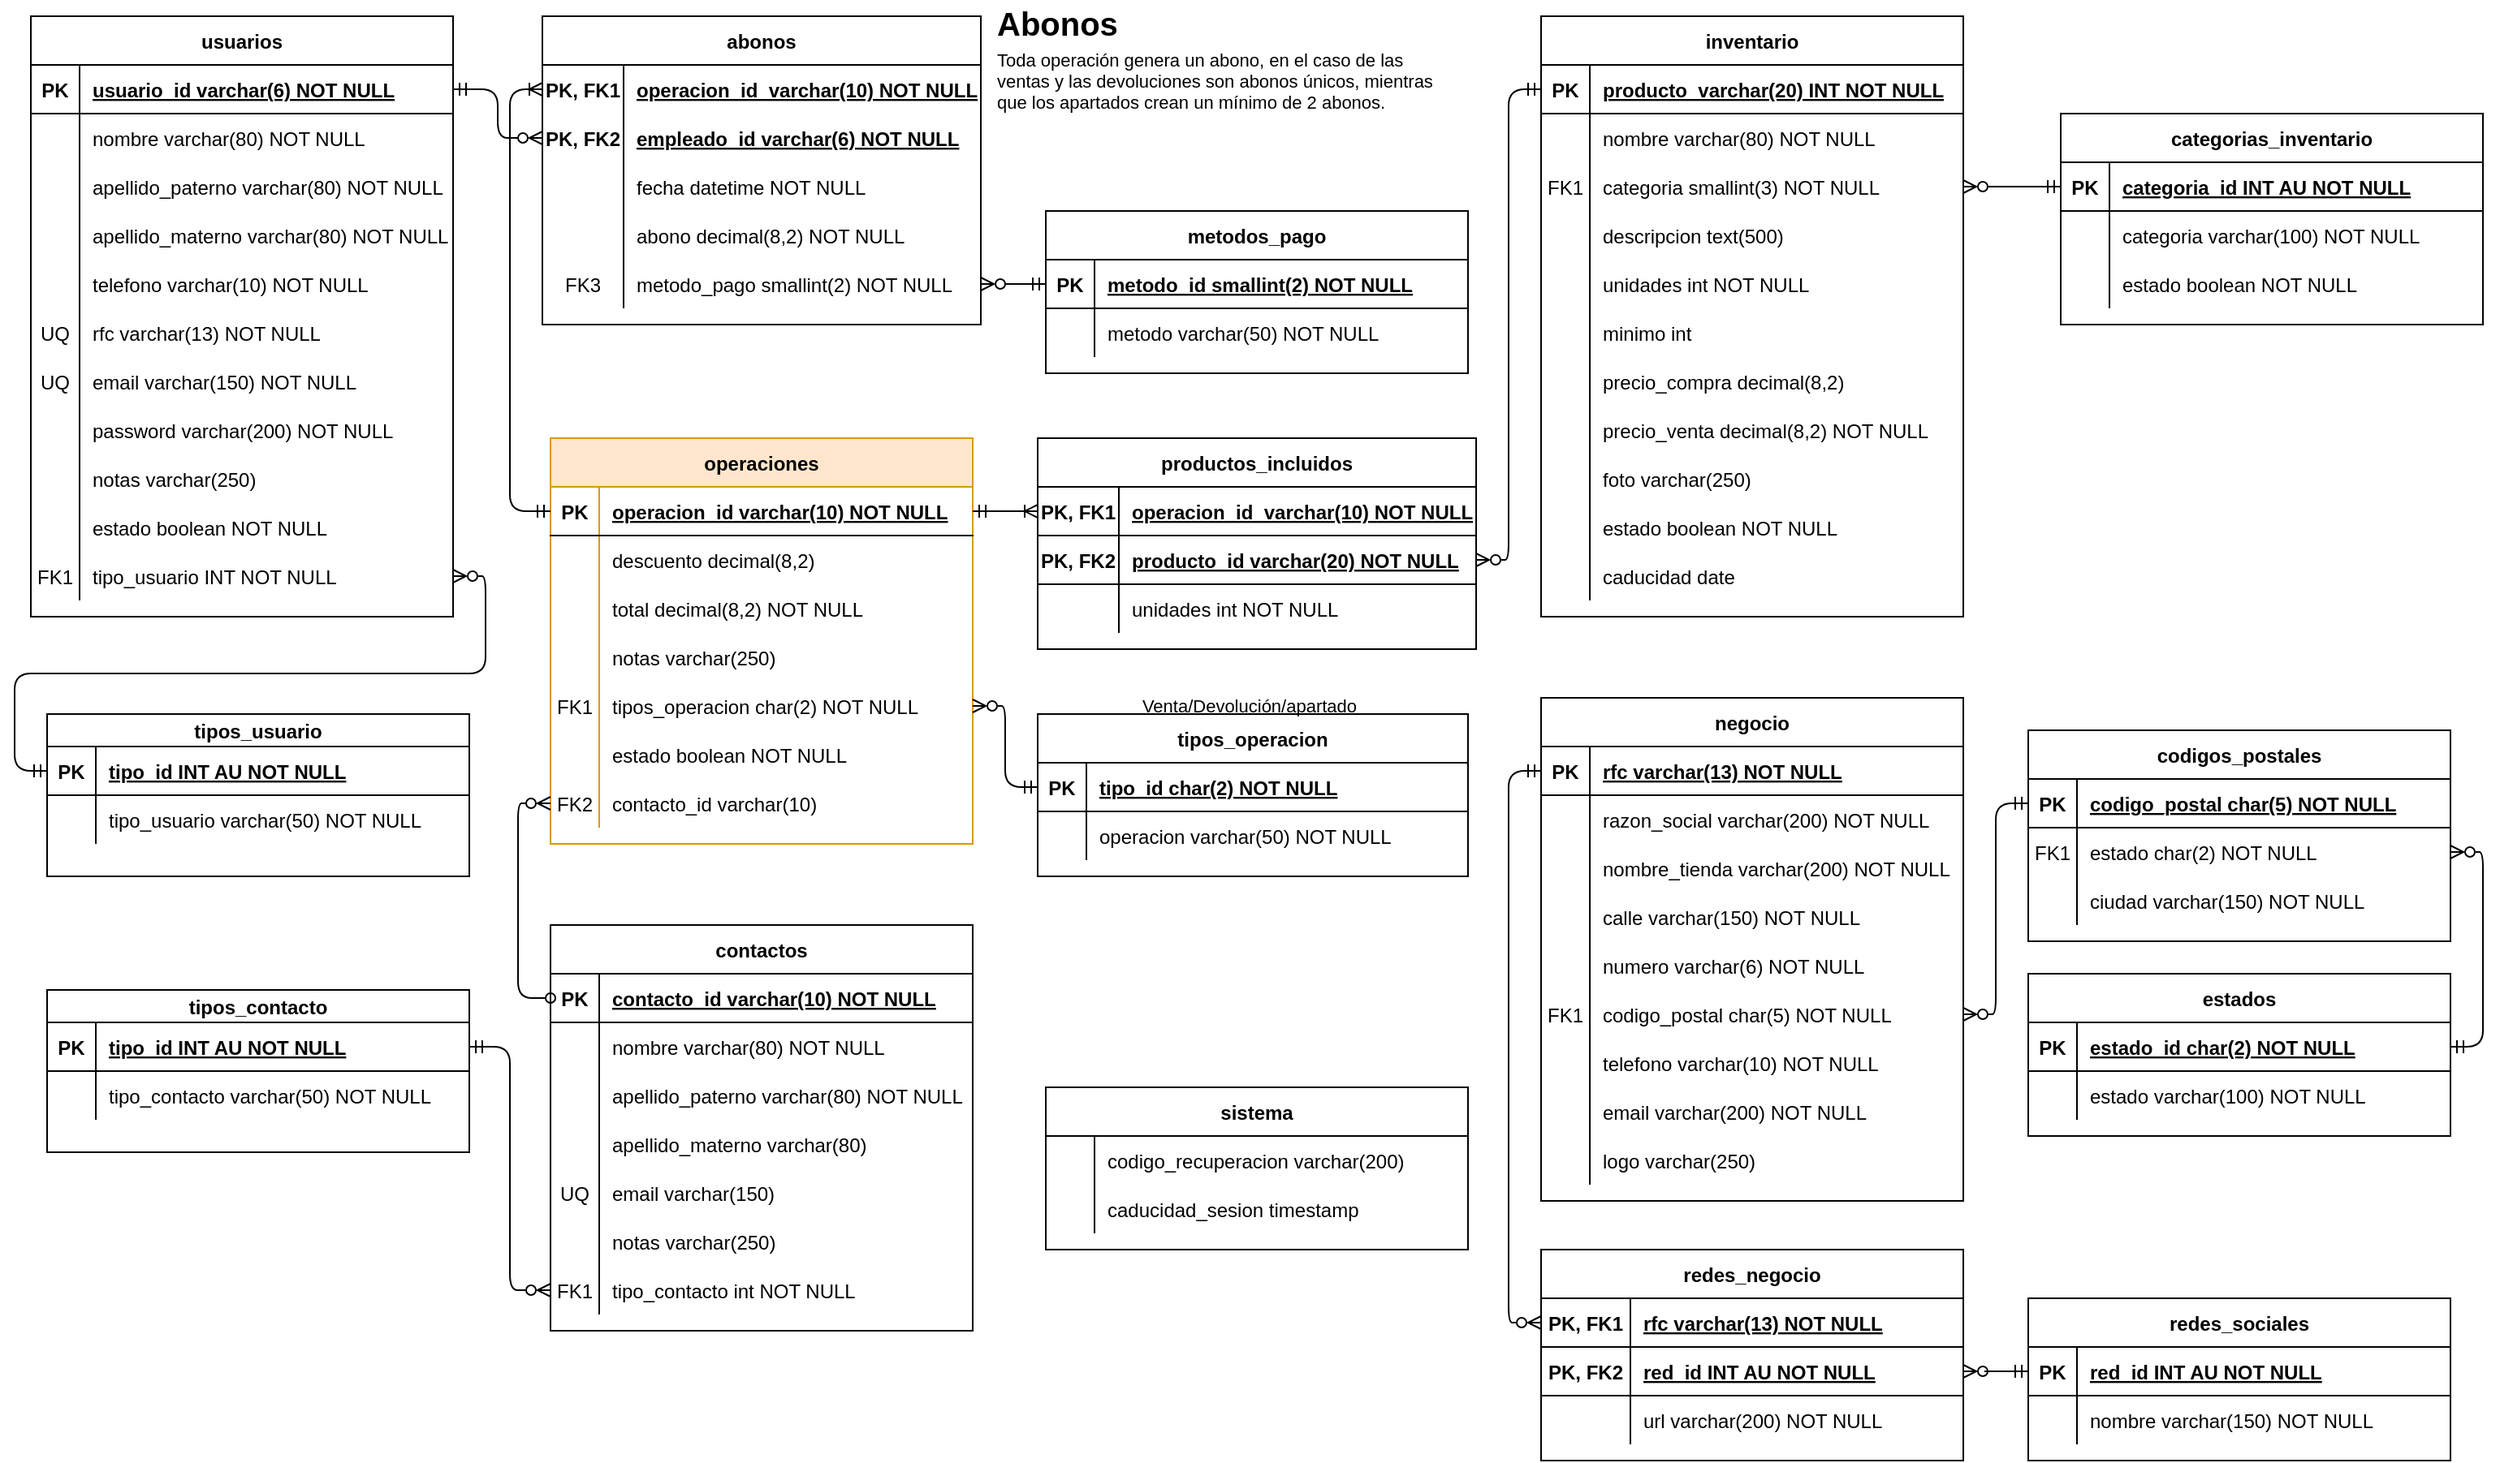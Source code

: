 <mxfile version="21.1.6" type="device">
  <diagram id="R2lEEEUBdFMjLlhIrx00" name="Page-1">
    <mxGraphModel dx="1420" dy="754" grid="1" gridSize="10" guides="1" tooltips="1" connect="1" arrows="1" fold="1" page="1" pageScale="1" pageWidth="850" pageHeight="1100" math="0" shadow="0" extFonts="Permanent Marker^https://fonts.googleapis.com/css?family=Permanent+Marker">
      <root>
        <mxCell id="0" />
        <mxCell id="1" parent="0" />
        <mxCell id="C-vyLk0tnHw3VtMMgP7b-2" value="operaciones" style="shape=table;startSize=30;container=1;collapsible=1;childLayout=tableLayout;fixedRows=1;rowLines=0;fontStyle=1;align=center;resizeLast=1;shadow=0;rounded=0;swimlaneFillColor=none;fillColor=#ffe6cc;strokeColor=#d79b00;" parent="1" vertex="1">
          <mxGeometry x="340" y="300" width="260" height="250" as="geometry" />
        </mxCell>
        <mxCell id="C-vyLk0tnHw3VtMMgP7b-3" value="" style="shape=partialRectangle;collapsible=0;dropTarget=0;pointerEvents=0;fillColor=none;points=[[0,0.5],[1,0.5]];portConstraint=eastwest;top=0;left=0;right=0;bottom=1;" parent="C-vyLk0tnHw3VtMMgP7b-2" vertex="1">
          <mxGeometry y="30" width="260" height="30" as="geometry" />
        </mxCell>
        <mxCell id="C-vyLk0tnHw3VtMMgP7b-4" value="PK" style="shape=partialRectangle;overflow=hidden;connectable=0;fillColor=none;top=0;left=0;bottom=0;right=0;fontStyle=1;" parent="C-vyLk0tnHw3VtMMgP7b-3" vertex="1">
          <mxGeometry width="30" height="30" as="geometry">
            <mxRectangle width="30" height="30" as="alternateBounds" />
          </mxGeometry>
        </mxCell>
        <mxCell id="C-vyLk0tnHw3VtMMgP7b-5" value="operacion_id varchar(10) NOT NULL " style="shape=partialRectangle;overflow=hidden;connectable=0;fillColor=none;top=0;left=0;bottom=0;right=0;align=left;spacingLeft=6;fontStyle=5;" parent="C-vyLk0tnHw3VtMMgP7b-3" vertex="1">
          <mxGeometry x="30" width="230" height="30" as="geometry">
            <mxRectangle width="230" height="30" as="alternateBounds" />
          </mxGeometry>
        </mxCell>
        <mxCell id="BdW_bjCJpLD7u_rMd1p7-140" style="shape=partialRectangle;collapsible=0;dropTarget=0;pointerEvents=0;fillColor=none;points=[[0,0.5],[1,0.5]];portConstraint=eastwest;top=0;left=0;right=0;bottom=0;" parent="C-vyLk0tnHw3VtMMgP7b-2" vertex="1">
          <mxGeometry y="60" width="260" height="30" as="geometry" />
        </mxCell>
        <mxCell id="BdW_bjCJpLD7u_rMd1p7-141" style="shape=partialRectangle;overflow=hidden;connectable=0;fillColor=none;top=0;left=0;bottom=0;right=0;" parent="BdW_bjCJpLD7u_rMd1p7-140" vertex="1">
          <mxGeometry width="30" height="30" as="geometry">
            <mxRectangle width="30" height="30" as="alternateBounds" />
          </mxGeometry>
        </mxCell>
        <mxCell id="BdW_bjCJpLD7u_rMd1p7-142" value="descuento decimal(8,2) " style="shape=partialRectangle;overflow=hidden;connectable=0;fillColor=none;top=0;left=0;bottom=0;right=0;align=left;spacingLeft=6;" parent="BdW_bjCJpLD7u_rMd1p7-140" vertex="1">
          <mxGeometry x="30" width="230" height="30" as="geometry">
            <mxRectangle width="230" height="30" as="alternateBounds" />
          </mxGeometry>
        </mxCell>
        <mxCell id="BdW_bjCJpLD7u_rMd1p7-143" style="shape=partialRectangle;collapsible=0;dropTarget=0;pointerEvents=0;fillColor=none;points=[[0,0.5],[1,0.5]];portConstraint=eastwest;top=0;left=0;right=0;bottom=0;" parent="C-vyLk0tnHw3VtMMgP7b-2" vertex="1">
          <mxGeometry y="90" width="260" height="30" as="geometry" />
        </mxCell>
        <mxCell id="BdW_bjCJpLD7u_rMd1p7-144" style="shape=partialRectangle;overflow=hidden;connectable=0;fillColor=none;top=0;left=0;bottom=0;right=0;" parent="BdW_bjCJpLD7u_rMd1p7-143" vertex="1">
          <mxGeometry width="30" height="30" as="geometry">
            <mxRectangle width="30" height="30" as="alternateBounds" />
          </mxGeometry>
        </mxCell>
        <mxCell id="BdW_bjCJpLD7u_rMd1p7-145" value="total decimal(8,2) NOT NULL" style="shape=partialRectangle;overflow=hidden;connectable=0;fillColor=none;top=0;left=0;bottom=0;right=0;align=left;spacingLeft=6;" parent="BdW_bjCJpLD7u_rMd1p7-143" vertex="1">
          <mxGeometry x="30" width="230" height="30" as="geometry">
            <mxRectangle width="230" height="30" as="alternateBounds" />
          </mxGeometry>
        </mxCell>
        <mxCell id="BdW_bjCJpLD7u_rMd1p7-151" style="shape=partialRectangle;collapsible=0;dropTarget=0;pointerEvents=0;fillColor=none;points=[[0,0.5],[1,0.5]];portConstraint=eastwest;top=0;left=0;right=0;bottom=0;" parent="C-vyLk0tnHw3VtMMgP7b-2" vertex="1">
          <mxGeometry y="120" width="260" height="30" as="geometry" />
        </mxCell>
        <mxCell id="BdW_bjCJpLD7u_rMd1p7-152" style="shape=partialRectangle;overflow=hidden;connectable=0;fillColor=none;top=0;left=0;bottom=0;right=0;" parent="BdW_bjCJpLD7u_rMd1p7-151" vertex="1">
          <mxGeometry width="30" height="30" as="geometry">
            <mxRectangle width="30" height="30" as="alternateBounds" />
          </mxGeometry>
        </mxCell>
        <mxCell id="BdW_bjCJpLD7u_rMd1p7-153" value="notas varchar(250)" style="shape=partialRectangle;overflow=hidden;connectable=0;fillColor=none;top=0;left=0;bottom=0;right=0;align=left;spacingLeft=6;" parent="BdW_bjCJpLD7u_rMd1p7-151" vertex="1">
          <mxGeometry x="30" width="230" height="30" as="geometry">
            <mxRectangle width="230" height="30" as="alternateBounds" />
          </mxGeometry>
        </mxCell>
        <mxCell id="BdW_bjCJpLD7u_rMd1p7-75" style="shape=partialRectangle;collapsible=0;dropTarget=0;pointerEvents=0;fillColor=none;points=[[0,0.5],[1,0.5]];portConstraint=eastwest;top=0;left=0;right=0;bottom=0;" parent="C-vyLk0tnHw3VtMMgP7b-2" vertex="1">
          <mxGeometry y="150" width="260" height="30" as="geometry" />
        </mxCell>
        <mxCell id="BdW_bjCJpLD7u_rMd1p7-76" value="FK1" style="shape=partialRectangle;overflow=hidden;connectable=0;fillColor=none;top=0;left=0;bottom=0;right=0;" parent="BdW_bjCJpLD7u_rMd1p7-75" vertex="1">
          <mxGeometry width="30" height="30" as="geometry">
            <mxRectangle width="30" height="30" as="alternateBounds" />
          </mxGeometry>
        </mxCell>
        <mxCell id="BdW_bjCJpLD7u_rMd1p7-77" value="tipos_operacion char(2) NOT NULL" style="shape=partialRectangle;overflow=hidden;connectable=0;fillColor=none;top=0;left=0;bottom=0;right=0;align=left;spacingLeft=6;" parent="BdW_bjCJpLD7u_rMd1p7-75" vertex="1">
          <mxGeometry x="30" width="230" height="30" as="geometry">
            <mxRectangle width="230" height="30" as="alternateBounds" />
          </mxGeometry>
        </mxCell>
        <mxCell id="BdW_bjCJpLD7u_rMd1p7-410" style="shape=partialRectangle;collapsible=0;dropTarget=0;pointerEvents=0;fillColor=none;points=[[0,0.5],[1,0.5]];portConstraint=eastwest;top=0;left=0;right=0;bottom=0;" parent="C-vyLk0tnHw3VtMMgP7b-2" vertex="1">
          <mxGeometry y="180" width="260" height="30" as="geometry" />
        </mxCell>
        <mxCell id="BdW_bjCJpLD7u_rMd1p7-411" style="shape=partialRectangle;overflow=hidden;connectable=0;fillColor=none;top=0;left=0;bottom=0;right=0;" parent="BdW_bjCJpLD7u_rMd1p7-410" vertex="1">
          <mxGeometry width="30" height="30" as="geometry">
            <mxRectangle width="30" height="30" as="alternateBounds" />
          </mxGeometry>
        </mxCell>
        <mxCell id="BdW_bjCJpLD7u_rMd1p7-412" value="estado boolean NOT NULL" style="shape=partialRectangle;overflow=hidden;connectable=0;fillColor=none;top=0;left=0;bottom=0;right=0;align=left;spacingLeft=6;" parent="BdW_bjCJpLD7u_rMd1p7-410" vertex="1">
          <mxGeometry x="30" width="230" height="30" as="geometry">
            <mxRectangle width="230" height="30" as="alternateBounds" />
          </mxGeometry>
        </mxCell>
        <mxCell id="BdW_bjCJpLD7u_rMd1p7-146" style="shape=partialRectangle;collapsible=0;dropTarget=0;pointerEvents=0;fillColor=none;points=[[0,0.5],[1,0.5]];portConstraint=eastwest;top=0;left=0;right=0;bottom=0;" parent="C-vyLk0tnHw3VtMMgP7b-2" vertex="1">
          <mxGeometry y="210" width="260" height="30" as="geometry" />
        </mxCell>
        <mxCell id="BdW_bjCJpLD7u_rMd1p7-147" value="FK2" style="shape=partialRectangle;overflow=hidden;connectable=0;fillColor=none;top=0;left=0;bottom=0;right=0;" parent="BdW_bjCJpLD7u_rMd1p7-146" vertex="1">
          <mxGeometry width="30" height="30" as="geometry">
            <mxRectangle width="30" height="30" as="alternateBounds" />
          </mxGeometry>
        </mxCell>
        <mxCell id="BdW_bjCJpLD7u_rMd1p7-148" value="contacto_id varchar(10)" style="shape=partialRectangle;overflow=hidden;connectable=0;fillColor=none;top=0;left=0;bottom=0;right=0;align=left;spacingLeft=6;" parent="BdW_bjCJpLD7u_rMd1p7-146" vertex="1">
          <mxGeometry x="30" width="230" height="30" as="geometry">
            <mxRectangle width="230" height="30" as="alternateBounds" />
          </mxGeometry>
        </mxCell>
        <mxCell id="C-vyLk0tnHw3VtMMgP7b-23" value="usuarios" style="shape=table;startSize=30;container=1;collapsible=1;childLayout=tableLayout;fixedRows=1;rowLines=0;fontStyle=1;align=center;resizeLast=1;" parent="1" vertex="1">
          <mxGeometry x="20" y="40" width="260" height="370" as="geometry" />
        </mxCell>
        <mxCell id="C-vyLk0tnHw3VtMMgP7b-24" value="" style="shape=partialRectangle;collapsible=0;dropTarget=0;pointerEvents=0;fillColor=none;points=[[0,0.5],[1,0.5]];portConstraint=eastwest;top=0;left=0;right=0;bottom=1;" parent="C-vyLk0tnHw3VtMMgP7b-23" vertex="1">
          <mxGeometry y="30" width="260" height="30" as="geometry" />
        </mxCell>
        <mxCell id="C-vyLk0tnHw3VtMMgP7b-25" value="PK" style="shape=partialRectangle;overflow=hidden;connectable=0;fillColor=none;top=0;left=0;bottom=0;right=0;fontStyle=1;" parent="C-vyLk0tnHw3VtMMgP7b-24" vertex="1">
          <mxGeometry width="30" height="30" as="geometry">
            <mxRectangle width="30" height="30" as="alternateBounds" />
          </mxGeometry>
        </mxCell>
        <mxCell id="C-vyLk0tnHw3VtMMgP7b-26" value="usuario_id varchar(6) NOT NULL " style="shape=partialRectangle;overflow=hidden;connectable=0;fillColor=none;top=0;left=0;bottom=0;right=0;align=left;spacingLeft=6;fontStyle=5;" parent="C-vyLk0tnHw3VtMMgP7b-24" vertex="1">
          <mxGeometry x="30" width="230" height="30" as="geometry">
            <mxRectangle width="230" height="30" as="alternateBounds" />
          </mxGeometry>
        </mxCell>
        <mxCell id="C-vyLk0tnHw3VtMMgP7b-27" value="" style="shape=partialRectangle;collapsible=0;dropTarget=0;pointerEvents=0;fillColor=none;points=[[0,0.5],[1,0.5]];portConstraint=eastwest;top=0;left=0;right=0;bottom=0;" parent="C-vyLk0tnHw3VtMMgP7b-23" vertex="1">
          <mxGeometry y="60" width="260" height="30" as="geometry" />
        </mxCell>
        <mxCell id="C-vyLk0tnHw3VtMMgP7b-28" value="" style="shape=partialRectangle;overflow=hidden;connectable=0;fillColor=none;top=0;left=0;bottom=0;right=0;" parent="C-vyLk0tnHw3VtMMgP7b-27" vertex="1">
          <mxGeometry width="30" height="30" as="geometry">
            <mxRectangle width="30" height="30" as="alternateBounds" />
          </mxGeometry>
        </mxCell>
        <mxCell id="C-vyLk0tnHw3VtMMgP7b-29" value="nombre varchar(80) NOT NULL" style="shape=partialRectangle;overflow=hidden;connectable=0;fillColor=none;top=0;left=0;bottom=0;right=0;align=left;spacingLeft=6;" parent="C-vyLk0tnHw3VtMMgP7b-27" vertex="1">
          <mxGeometry x="30" width="230" height="30" as="geometry">
            <mxRectangle width="230" height="30" as="alternateBounds" />
          </mxGeometry>
        </mxCell>
        <mxCell id="BdW_bjCJpLD7u_rMd1p7-35" style="shape=partialRectangle;collapsible=0;dropTarget=0;pointerEvents=0;fillColor=none;points=[[0,0.5],[1,0.5]];portConstraint=eastwest;top=0;left=0;right=0;bottom=0;" parent="C-vyLk0tnHw3VtMMgP7b-23" vertex="1">
          <mxGeometry y="90" width="260" height="30" as="geometry" />
        </mxCell>
        <mxCell id="BdW_bjCJpLD7u_rMd1p7-36" style="shape=partialRectangle;overflow=hidden;connectable=0;fillColor=none;top=0;left=0;bottom=0;right=0;" parent="BdW_bjCJpLD7u_rMd1p7-35" vertex="1">
          <mxGeometry width="30" height="30" as="geometry">
            <mxRectangle width="30" height="30" as="alternateBounds" />
          </mxGeometry>
        </mxCell>
        <mxCell id="BdW_bjCJpLD7u_rMd1p7-37" value="apellido_paterno varchar(80) NOT NULL" style="shape=partialRectangle;overflow=hidden;connectable=0;fillColor=none;top=0;left=0;bottom=0;right=0;align=left;spacingLeft=6;" parent="BdW_bjCJpLD7u_rMd1p7-35" vertex="1">
          <mxGeometry x="30" width="230" height="30" as="geometry">
            <mxRectangle width="230" height="30" as="alternateBounds" />
          </mxGeometry>
        </mxCell>
        <mxCell id="BdW_bjCJpLD7u_rMd1p7-38" style="shape=partialRectangle;collapsible=0;dropTarget=0;pointerEvents=0;fillColor=none;points=[[0,0.5],[1,0.5]];portConstraint=eastwest;top=0;left=0;right=0;bottom=0;" parent="C-vyLk0tnHw3VtMMgP7b-23" vertex="1">
          <mxGeometry y="120" width="260" height="30" as="geometry" />
        </mxCell>
        <mxCell id="BdW_bjCJpLD7u_rMd1p7-39" style="shape=partialRectangle;overflow=hidden;connectable=0;fillColor=none;top=0;left=0;bottom=0;right=0;" parent="BdW_bjCJpLD7u_rMd1p7-38" vertex="1">
          <mxGeometry width="30" height="30" as="geometry">
            <mxRectangle width="30" height="30" as="alternateBounds" />
          </mxGeometry>
        </mxCell>
        <mxCell id="BdW_bjCJpLD7u_rMd1p7-40" value="apellido_materno varchar(80) NOT NULL" style="shape=partialRectangle;overflow=hidden;connectable=0;fillColor=none;top=0;left=0;bottom=0;right=0;align=left;spacingLeft=6;" parent="BdW_bjCJpLD7u_rMd1p7-38" vertex="1">
          <mxGeometry x="30" width="230" height="30" as="geometry">
            <mxRectangle width="230" height="30" as="alternateBounds" />
          </mxGeometry>
        </mxCell>
        <mxCell id="BdW_bjCJpLD7u_rMd1p7-41" style="shape=partialRectangle;collapsible=0;dropTarget=0;pointerEvents=0;fillColor=none;points=[[0,0.5],[1,0.5]];portConstraint=eastwest;top=0;left=0;right=0;bottom=0;" parent="C-vyLk0tnHw3VtMMgP7b-23" vertex="1">
          <mxGeometry y="150" width="260" height="30" as="geometry" />
        </mxCell>
        <mxCell id="BdW_bjCJpLD7u_rMd1p7-42" style="shape=partialRectangle;overflow=hidden;connectable=0;fillColor=none;top=0;left=0;bottom=0;right=0;" parent="BdW_bjCJpLD7u_rMd1p7-41" vertex="1">
          <mxGeometry width="30" height="30" as="geometry">
            <mxRectangle width="30" height="30" as="alternateBounds" />
          </mxGeometry>
        </mxCell>
        <mxCell id="BdW_bjCJpLD7u_rMd1p7-43" value="telefono varchar(10) NOT NULL" style="shape=partialRectangle;overflow=hidden;connectable=0;fillColor=none;top=0;left=0;bottom=0;right=0;align=left;spacingLeft=6;" parent="BdW_bjCJpLD7u_rMd1p7-41" vertex="1">
          <mxGeometry x="30" width="230" height="30" as="geometry">
            <mxRectangle width="230" height="30" as="alternateBounds" />
          </mxGeometry>
        </mxCell>
        <mxCell id="BdW_bjCJpLD7u_rMd1p7-44" style="shape=partialRectangle;collapsible=0;dropTarget=0;pointerEvents=0;fillColor=none;points=[[0,0.5],[1,0.5]];portConstraint=eastwest;top=0;left=0;right=0;bottom=0;" parent="C-vyLk0tnHw3VtMMgP7b-23" vertex="1">
          <mxGeometry y="180" width="260" height="30" as="geometry" />
        </mxCell>
        <mxCell id="BdW_bjCJpLD7u_rMd1p7-45" value="UQ" style="shape=partialRectangle;overflow=hidden;connectable=0;fillColor=none;top=0;left=0;bottom=0;right=0;" parent="BdW_bjCJpLD7u_rMd1p7-44" vertex="1">
          <mxGeometry width="30" height="30" as="geometry">
            <mxRectangle width="30" height="30" as="alternateBounds" />
          </mxGeometry>
        </mxCell>
        <mxCell id="BdW_bjCJpLD7u_rMd1p7-46" value="rfc varchar(13) NOT NULL" style="shape=partialRectangle;overflow=hidden;connectable=0;fillColor=none;top=0;left=0;bottom=0;right=0;align=left;spacingLeft=6;" parent="BdW_bjCJpLD7u_rMd1p7-44" vertex="1">
          <mxGeometry x="30" width="230" height="30" as="geometry">
            <mxRectangle width="230" height="30" as="alternateBounds" />
          </mxGeometry>
        </mxCell>
        <mxCell id="BdW_bjCJpLD7u_rMd1p7-47" style="shape=partialRectangle;collapsible=0;dropTarget=0;pointerEvents=0;fillColor=none;points=[[0,0.5],[1,0.5]];portConstraint=eastwest;top=0;left=0;right=0;bottom=0;" parent="C-vyLk0tnHw3VtMMgP7b-23" vertex="1">
          <mxGeometry y="210" width="260" height="30" as="geometry" />
        </mxCell>
        <mxCell id="BdW_bjCJpLD7u_rMd1p7-48" value="UQ" style="shape=partialRectangle;overflow=hidden;connectable=0;fillColor=none;top=0;left=0;bottom=0;right=0;" parent="BdW_bjCJpLD7u_rMd1p7-47" vertex="1">
          <mxGeometry width="30" height="30" as="geometry">
            <mxRectangle width="30" height="30" as="alternateBounds" />
          </mxGeometry>
        </mxCell>
        <mxCell id="BdW_bjCJpLD7u_rMd1p7-49" value="email varchar(150) NOT NULL" style="shape=partialRectangle;overflow=hidden;connectable=0;fillColor=none;top=0;left=0;bottom=0;right=0;align=left;spacingLeft=6;" parent="BdW_bjCJpLD7u_rMd1p7-47" vertex="1">
          <mxGeometry x="30" width="230" height="30" as="geometry">
            <mxRectangle width="230" height="30" as="alternateBounds" />
          </mxGeometry>
        </mxCell>
        <mxCell id="BdW_bjCJpLD7u_rMd1p7-56" style="shape=partialRectangle;collapsible=0;dropTarget=0;pointerEvents=0;fillColor=none;points=[[0,0.5],[1,0.5]];portConstraint=eastwest;top=0;left=0;right=0;bottom=0;" parent="C-vyLk0tnHw3VtMMgP7b-23" vertex="1">
          <mxGeometry y="240" width="260" height="30" as="geometry" />
        </mxCell>
        <mxCell id="BdW_bjCJpLD7u_rMd1p7-57" style="shape=partialRectangle;overflow=hidden;connectable=0;fillColor=none;top=0;left=0;bottom=0;right=0;" parent="BdW_bjCJpLD7u_rMd1p7-56" vertex="1">
          <mxGeometry width="30" height="30" as="geometry">
            <mxRectangle width="30" height="30" as="alternateBounds" />
          </mxGeometry>
        </mxCell>
        <mxCell id="BdW_bjCJpLD7u_rMd1p7-58" value="password varchar(200) NOT NULL" style="shape=partialRectangle;overflow=hidden;connectable=0;fillColor=none;top=0;left=0;bottom=0;right=0;align=left;spacingLeft=6;" parent="BdW_bjCJpLD7u_rMd1p7-56" vertex="1">
          <mxGeometry x="30" width="230" height="30" as="geometry">
            <mxRectangle width="230" height="30" as="alternateBounds" />
          </mxGeometry>
        </mxCell>
        <mxCell id="BdW_bjCJpLD7u_rMd1p7-53" style="shape=partialRectangle;collapsible=0;dropTarget=0;pointerEvents=0;fillColor=none;points=[[0,0.5],[1,0.5]];portConstraint=eastwest;top=0;left=0;right=0;bottom=0;" parent="C-vyLk0tnHw3VtMMgP7b-23" vertex="1">
          <mxGeometry y="270" width="260" height="30" as="geometry" />
        </mxCell>
        <mxCell id="BdW_bjCJpLD7u_rMd1p7-54" style="shape=partialRectangle;overflow=hidden;connectable=0;fillColor=none;top=0;left=0;bottom=0;right=0;" parent="BdW_bjCJpLD7u_rMd1p7-53" vertex="1">
          <mxGeometry width="30" height="30" as="geometry">
            <mxRectangle width="30" height="30" as="alternateBounds" />
          </mxGeometry>
        </mxCell>
        <mxCell id="BdW_bjCJpLD7u_rMd1p7-55" value="notas varchar(250)" style="shape=partialRectangle;overflow=hidden;connectable=0;fillColor=none;top=0;left=0;bottom=0;right=0;align=left;spacingLeft=6;" parent="BdW_bjCJpLD7u_rMd1p7-53" vertex="1">
          <mxGeometry x="30" width="230" height="30" as="geometry">
            <mxRectangle width="230" height="30" as="alternateBounds" />
          </mxGeometry>
        </mxCell>
        <mxCell id="BdW_bjCJpLD7u_rMd1p7-50" style="shape=partialRectangle;collapsible=0;dropTarget=0;pointerEvents=0;fillColor=none;points=[[0,0.5],[1,0.5]];portConstraint=eastwest;top=0;left=0;right=0;bottom=0;" parent="C-vyLk0tnHw3VtMMgP7b-23" vertex="1">
          <mxGeometry y="300" width="260" height="30" as="geometry" />
        </mxCell>
        <mxCell id="BdW_bjCJpLD7u_rMd1p7-51" style="shape=partialRectangle;overflow=hidden;connectable=0;fillColor=none;top=0;left=0;bottom=0;right=0;" parent="BdW_bjCJpLD7u_rMd1p7-50" vertex="1">
          <mxGeometry width="30" height="30" as="geometry">
            <mxRectangle width="30" height="30" as="alternateBounds" />
          </mxGeometry>
        </mxCell>
        <mxCell id="BdW_bjCJpLD7u_rMd1p7-52" value="estado boolean NOT NULL" style="shape=partialRectangle;overflow=hidden;connectable=0;fillColor=none;top=0;left=0;bottom=0;right=0;align=left;spacingLeft=6;" parent="BdW_bjCJpLD7u_rMd1p7-50" vertex="1">
          <mxGeometry x="30" width="230" height="30" as="geometry">
            <mxRectangle width="230" height="30" as="alternateBounds" />
          </mxGeometry>
        </mxCell>
        <mxCell id="BdW_bjCJpLD7u_rMd1p7-59" style="shape=partialRectangle;collapsible=0;dropTarget=0;pointerEvents=0;fillColor=none;points=[[0,0.5],[1,0.5]];portConstraint=eastwest;top=0;left=0;right=0;bottom=0;" parent="C-vyLk0tnHw3VtMMgP7b-23" vertex="1">
          <mxGeometry y="330" width="260" height="30" as="geometry" />
        </mxCell>
        <mxCell id="BdW_bjCJpLD7u_rMd1p7-60" value="FK1" style="shape=partialRectangle;overflow=hidden;connectable=0;fillColor=none;top=0;left=0;bottom=0;right=0;" parent="BdW_bjCJpLD7u_rMd1p7-59" vertex="1">
          <mxGeometry width="30" height="30" as="geometry">
            <mxRectangle width="30" height="30" as="alternateBounds" />
          </mxGeometry>
        </mxCell>
        <mxCell id="BdW_bjCJpLD7u_rMd1p7-61" value="tipo_usuario INT NOT NULL" style="shape=partialRectangle;overflow=hidden;connectable=0;fillColor=none;top=0;left=0;bottom=0;right=0;align=left;spacingLeft=6;" parent="BdW_bjCJpLD7u_rMd1p7-59" vertex="1">
          <mxGeometry x="30" width="230" height="30" as="geometry">
            <mxRectangle width="230" height="30" as="alternateBounds" />
          </mxGeometry>
        </mxCell>
        <mxCell id="BdW_bjCJpLD7u_rMd1p7-62" value="tipos_usuario" style="shape=table;startSize=20;container=1;collapsible=1;childLayout=tableLayout;fixedRows=1;rowLines=0;fontStyle=1;align=center;resizeLast=1;" parent="1" vertex="1">
          <mxGeometry x="30" y="470" width="260" height="100" as="geometry" />
        </mxCell>
        <mxCell id="BdW_bjCJpLD7u_rMd1p7-63" value="" style="shape=partialRectangle;collapsible=0;dropTarget=0;pointerEvents=0;fillColor=none;points=[[0,0.5],[1,0.5]];portConstraint=eastwest;top=0;left=0;right=0;bottom=1;" parent="BdW_bjCJpLD7u_rMd1p7-62" vertex="1">
          <mxGeometry y="20" width="260" height="30" as="geometry" />
        </mxCell>
        <mxCell id="BdW_bjCJpLD7u_rMd1p7-64" value="PK" style="shape=partialRectangle;overflow=hidden;connectable=0;fillColor=none;top=0;left=0;bottom=0;right=0;fontStyle=1;" parent="BdW_bjCJpLD7u_rMd1p7-63" vertex="1">
          <mxGeometry width="30" height="30" as="geometry">
            <mxRectangle width="30" height="30" as="alternateBounds" />
          </mxGeometry>
        </mxCell>
        <mxCell id="BdW_bjCJpLD7u_rMd1p7-65" value="tipo_id INT AU NOT NULL " style="shape=partialRectangle;overflow=hidden;connectable=0;fillColor=none;top=0;left=0;bottom=0;right=0;align=left;spacingLeft=6;fontStyle=5;" parent="BdW_bjCJpLD7u_rMd1p7-63" vertex="1">
          <mxGeometry x="30" width="230" height="30" as="geometry">
            <mxRectangle width="230" height="30" as="alternateBounds" />
          </mxGeometry>
        </mxCell>
        <mxCell id="BdW_bjCJpLD7u_rMd1p7-66" value="" style="shape=partialRectangle;collapsible=0;dropTarget=0;pointerEvents=0;fillColor=none;points=[[0,0.5],[1,0.5]];portConstraint=eastwest;top=0;left=0;right=0;bottom=0;" parent="BdW_bjCJpLD7u_rMd1p7-62" vertex="1">
          <mxGeometry y="50" width="260" height="30" as="geometry" />
        </mxCell>
        <mxCell id="BdW_bjCJpLD7u_rMd1p7-67" value="" style="shape=partialRectangle;overflow=hidden;connectable=0;fillColor=none;top=0;left=0;bottom=0;right=0;" parent="BdW_bjCJpLD7u_rMd1p7-66" vertex="1">
          <mxGeometry width="30" height="30" as="geometry">
            <mxRectangle width="30" height="30" as="alternateBounds" />
          </mxGeometry>
        </mxCell>
        <mxCell id="BdW_bjCJpLD7u_rMd1p7-68" value="tipo_usuario varchar(50) NOT NULL" style="shape=partialRectangle;overflow=hidden;connectable=0;fillColor=none;top=0;left=0;bottom=0;right=0;align=left;spacingLeft=6;" parent="BdW_bjCJpLD7u_rMd1p7-66" vertex="1">
          <mxGeometry x="30" width="230" height="30" as="geometry">
            <mxRectangle width="230" height="30" as="alternateBounds" />
          </mxGeometry>
        </mxCell>
        <mxCell id="BdW_bjCJpLD7u_rMd1p7-81" value="tipos_operacion" style="shape=table;startSize=30;container=1;collapsible=1;childLayout=tableLayout;fixedRows=1;rowLines=0;fontStyle=1;align=center;resizeLast=1;" parent="1" vertex="1">
          <mxGeometry x="640" y="470" width="265" height="100" as="geometry" />
        </mxCell>
        <mxCell id="BdW_bjCJpLD7u_rMd1p7-82" value="" style="shape=partialRectangle;collapsible=0;dropTarget=0;pointerEvents=0;fillColor=none;points=[[0,0.5],[1,0.5]];portConstraint=eastwest;top=0;left=0;right=0;bottom=1;" parent="BdW_bjCJpLD7u_rMd1p7-81" vertex="1">
          <mxGeometry y="30" width="265" height="30" as="geometry" />
        </mxCell>
        <mxCell id="BdW_bjCJpLD7u_rMd1p7-83" value="PK" style="shape=partialRectangle;overflow=hidden;connectable=0;fillColor=none;top=0;left=0;bottom=0;right=0;fontStyle=1;" parent="BdW_bjCJpLD7u_rMd1p7-82" vertex="1">
          <mxGeometry width="30" height="30" as="geometry">
            <mxRectangle width="30" height="30" as="alternateBounds" />
          </mxGeometry>
        </mxCell>
        <mxCell id="BdW_bjCJpLD7u_rMd1p7-84" value="tipo_id char(2) NOT NULL " style="shape=partialRectangle;overflow=hidden;connectable=0;fillColor=none;top=0;left=0;bottom=0;right=0;align=left;spacingLeft=6;fontStyle=5;" parent="BdW_bjCJpLD7u_rMd1p7-82" vertex="1">
          <mxGeometry x="30" width="235" height="30" as="geometry">
            <mxRectangle width="235" height="30" as="alternateBounds" />
          </mxGeometry>
        </mxCell>
        <mxCell id="BdW_bjCJpLD7u_rMd1p7-85" value="" style="shape=partialRectangle;collapsible=0;dropTarget=0;pointerEvents=0;fillColor=none;points=[[0,0.5],[1,0.5]];portConstraint=eastwest;top=0;left=0;right=0;bottom=0;fontStyle=0;" parent="BdW_bjCJpLD7u_rMd1p7-81" vertex="1">
          <mxGeometry y="60" width="265" height="30" as="geometry" />
        </mxCell>
        <mxCell id="BdW_bjCJpLD7u_rMd1p7-86" value="" style="shape=partialRectangle;overflow=hidden;connectable=0;fillColor=none;top=0;left=0;bottom=0;right=0;" parent="BdW_bjCJpLD7u_rMd1p7-85" vertex="1">
          <mxGeometry width="30" height="30" as="geometry">
            <mxRectangle width="30" height="30" as="alternateBounds" />
          </mxGeometry>
        </mxCell>
        <mxCell id="BdW_bjCJpLD7u_rMd1p7-87" value="operacion varchar(50) NOT NULL" style="shape=partialRectangle;overflow=hidden;connectable=0;fillColor=none;top=0;left=0;bottom=0;right=0;align=left;spacingLeft=6;fontStyle=0;startSize=30;" parent="BdW_bjCJpLD7u_rMd1p7-85" vertex="1">
          <mxGeometry x="30" width="235" height="30" as="geometry">
            <mxRectangle width="235" height="30" as="alternateBounds" />
          </mxGeometry>
        </mxCell>
        <mxCell id="BdW_bjCJpLD7u_rMd1p7-91" style="edgeStyle=orthogonalEdgeStyle;orthogonalLoop=1;jettySize=auto;html=1;endArrow=ERzeroToMany;endFill=0;rounded=1;strokeColor=default;startArrow=ERmandOne;startFill=0;" parent="1" source="BdW_bjCJpLD7u_rMd1p7-63" target="BdW_bjCJpLD7u_rMd1p7-59" edge="1">
          <mxGeometry relative="1" as="geometry" />
        </mxCell>
        <mxCell id="BdW_bjCJpLD7u_rMd1p7-92" style="edgeStyle=orthogonalEdgeStyle;shape=connector;rounded=1;orthogonalLoop=1;jettySize=auto;html=1;entryX=1;entryY=0.5;entryDx=0;entryDy=0;labelBackgroundColor=default;strokeColor=default;fontFamily=Helvetica;fontSize=11;fontColor=default;startArrow=ERmandOne;startFill=0;endArrow=ERzeroToMany;endFill=0;" parent="1" source="BdW_bjCJpLD7u_rMd1p7-82" target="BdW_bjCJpLD7u_rMd1p7-75" edge="1">
          <mxGeometry relative="1" as="geometry" />
        </mxCell>
        <mxCell id="BdW_bjCJpLD7u_rMd1p7-96" value="abonos" style="shape=table;startSize=30;container=1;collapsible=1;childLayout=tableLayout;fixedRows=1;rowLines=0;fontStyle=1;align=center;resizeLast=1;swimlaneLine=1;" parent="1" vertex="1">
          <mxGeometry x="335" y="40" width="270" height="190" as="geometry" />
        </mxCell>
        <mxCell id="BdW_bjCJpLD7u_rMd1p7-407" style="shape=partialRectangle;collapsible=0;dropTarget=0;pointerEvents=0;fillColor=none;points=[[0,0.5],[1,0.5]];portConstraint=eastwest;top=0;left=0;right=0;bottom=0;" parent="BdW_bjCJpLD7u_rMd1p7-96" vertex="1">
          <mxGeometry y="30" width="270" height="30" as="geometry" />
        </mxCell>
        <mxCell id="BdW_bjCJpLD7u_rMd1p7-408" value="PK, FK1" style="shape=partialRectangle;overflow=hidden;connectable=0;fillColor=none;top=0;left=0;bottom=0;right=0;fontStyle=1;" parent="BdW_bjCJpLD7u_rMd1p7-407" vertex="1">
          <mxGeometry width="50" height="30" as="geometry">
            <mxRectangle width="50" height="30" as="alternateBounds" />
          </mxGeometry>
        </mxCell>
        <mxCell id="BdW_bjCJpLD7u_rMd1p7-409" value="operacion_id  varchar(10) NOT NULL" style="shape=partialRectangle;overflow=hidden;connectable=0;fillColor=none;top=0;left=0;bottom=0;right=0;align=left;spacingLeft=6;fontStyle=5;" parent="BdW_bjCJpLD7u_rMd1p7-407" vertex="1">
          <mxGeometry x="50" width="220" height="30" as="geometry">
            <mxRectangle width="220" height="30" as="alternateBounds" />
          </mxGeometry>
        </mxCell>
        <mxCell id="BdW_bjCJpLD7u_rMd1p7-155" style="shape=partialRectangle;collapsible=0;dropTarget=0;pointerEvents=0;fillColor=none;points=[[0,0.5],[1,0.5]];portConstraint=eastwest;top=0;left=0;right=0;bottom=0;" parent="BdW_bjCJpLD7u_rMd1p7-96" vertex="1">
          <mxGeometry y="60" width="270" height="30" as="geometry" />
        </mxCell>
        <mxCell id="BdW_bjCJpLD7u_rMd1p7-156" value="PK, FK2" style="shape=partialRectangle;overflow=hidden;connectable=0;fillColor=none;top=0;left=0;bottom=0;right=0;fontStyle=1;" parent="BdW_bjCJpLD7u_rMd1p7-155" vertex="1">
          <mxGeometry width="50" height="30" as="geometry">
            <mxRectangle width="50" height="30" as="alternateBounds" />
          </mxGeometry>
        </mxCell>
        <mxCell id="BdW_bjCJpLD7u_rMd1p7-157" value="empleado_id varchar(6) NOT NULL" style="shape=partialRectangle;overflow=hidden;connectable=0;fillColor=none;top=0;left=0;bottom=0;right=0;align=left;spacingLeft=6;fontStyle=5;" parent="BdW_bjCJpLD7u_rMd1p7-155" vertex="1">
          <mxGeometry x="50" width="220" height="30" as="geometry">
            <mxRectangle width="220" height="30" as="alternateBounds" />
          </mxGeometry>
        </mxCell>
        <mxCell id="BdW_bjCJpLD7u_rMd1p7-115" style="shape=partialRectangle;collapsible=0;dropTarget=0;pointerEvents=0;fillColor=none;points=[[0,0.5],[1,0.5]];portConstraint=eastwest;top=0;left=0;right=0;bottom=0;" parent="BdW_bjCJpLD7u_rMd1p7-96" vertex="1">
          <mxGeometry y="90" width="270" height="30" as="geometry" />
        </mxCell>
        <mxCell id="BdW_bjCJpLD7u_rMd1p7-116" style="shape=partialRectangle;overflow=hidden;connectable=0;fillColor=none;top=0;left=0;bottom=0;right=0;" parent="BdW_bjCJpLD7u_rMd1p7-115" vertex="1">
          <mxGeometry width="50" height="30" as="geometry">
            <mxRectangle width="50" height="30" as="alternateBounds" />
          </mxGeometry>
        </mxCell>
        <mxCell id="BdW_bjCJpLD7u_rMd1p7-117" value="fecha datetime NOT NULL" style="shape=partialRectangle;overflow=hidden;connectable=0;fillColor=none;top=0;left=0;bottom=0;right=0;align=left;spacingLeft=6;" parent="BdW_bjCJpLD7u_rMd1p7-115" vertex="1">
          <mxGeometry x="50" width="220" height="30" as="geometry">
            <mxRectangle width="220" height="30" as="alternateBounds" />
          </mxGeometry>
        </mxCell>
        <mxCell id="BdW_bjCJpLD7u_rMd1p7-103" value="" style="shape=partialRectangle;collapsible=0;dropTarget=0;pointerEvents=0;fillColor=none;points=[[0,0.5],[1,0.5]];portConstraint=eastwest;top=0;left=0;right=0;bottom=0;" parent="BdW_bjCJpLD7u_rMd1p7-96" vertex="1">
          <mxGeometry y="120" width="270" height="30" as="geometry" />
        </mxCell>
        <mxCell id="BdW_bjCJpLD7u_rMd1p7-104" value="" style="shape=partialRectangle;overflow=hidden;connectable=0;fillColor=none;top=0;left=0;bottom=0;right=0;" parent="BdW_bjCJpLD7u_rMd1p7-103" vertex="1">
          <mxGeometry width="50" height="30" as="geometry">
            <mxRectangle width="50" height="30" as="alternateBounds" />
          </mxGeometry>
        </mxCell>
        <mxCell id="BdW_bjCJpLD7u_rMd1p7-105" value="abono decimal(8,2) NOT NULL" style="shape=partialRectangle;overflow=hidden;connectable=0;fillColor=none;top=0;left=0;bottom=0;right=0;align=left;spacingLeft=6;" parent="BdW_bjCJpLD7u_rMd1p7-103" vertex="1">
          <mxGeometry x="50" width="220" height="30" as="geometry">
            <mxRectangle width="220" height="30" as="alternateBounds" />
          </mxGeometry>
        </mxCell>
        <mxCell id="BdW_bjCJpLD7u_rMd1p7-106" style="shape=partialRectangle;collapsible=0;dropTarget=0;pointerEvents=0;fillColor=none;points=[[0,0.5],[1,0.5]];portConstraint=eastwest;top=0;left=0;right=0;bottom=0;" parent="BdW_bjCJpLD7u_rMd1p7-96" vertex="1">
          <mxGeometry y="150" width="270" height="30" as="geometry" />
        </mxCell>
        <mxCell id="BdW_bjCJpLD7u_rMd1p7-107" value="FK3" style="shape=partialRectangle;overflow=hidden;connectable=0;fillColor=none;top=0;left=0;bottom=0;right=0;" parent="BdW_bjCJpLD7u_rMd1p7-106" vertex="1">
          <mxGeometry width="50" height="30" as="geometry">
            <mxRectangle width="50" height="30" as="alternateBounds" />
          </mxGeometry>
        </mxCell>
        <mxCell id="BdW_bjCJpLD7u_rMd1p7-108" value="metodo_pago smallint(2) NOT NULL" style="shape=partialRectangle;overflow=hidden;connectable=0;fillColor=none;top=0;left=0;bottom=0;right=0;align=left;spacingLeft=6;" parent="BdW_bjCJpLD7u_rMd1p7-106" vertex="1">
          <mxGeometry x="50" width="220" height="30" as="geometry">
            <mxRectangle width="220" height="30" as="alternateBounds" />
          </mxGeometry>
        </mxCell>
        <mxCell id="BdW_bjCJpLD7u_rMd1p7-121" value="productos_incluidos" style="shape=table;startSize=30;container=1;collapsible=1;childLayout=tableLayout;fixedRows=1;rowLines=0;fontStyle=1;align=center;resizeLast=1;" parent="1" vertex="1">
          <mxGeometry x="640" y="300" width="270" height="130" as="geometry" />
        </mxCell>
        <mxCell id="BdW_bjCJpLD7u_rMd1p7-122" style="shape=partialRectangle;collapsible=0;dropTarget=0;pointerEvents=0;fillColor=none;points=[[0,0.5],[1,0.5]];portConstraint=eastwest;top=0;left=0;right=0;bottom=1;" parent="BdW_bjCJpLD7u_rMd1p7-121" vertex="1">
          <mxGeometry y="30" width="270" height="30" as="geometry" />
        </mxCell>
        <mxCell id="BdW_bjCJpLD7u_rMd1p7-123" value="PK, FK1" style="shape=partialRectangle;overflow=hidden;connectable=0;fillColor=none;top=0;left=0;bottom=0;right=0;fontStyle=1;" parent="BdW_bjCJpLD7u_rMd1p7-122" vertex="1">
          <mxGeometry width="50" height="30" as="geometry">
            <mxRectangle width="50" height="30" as="alternateBounds" />
          </mxGeometry>
        </mxCell>
        <mxCell id="BdW_bjCJpLD7u_rMd1p7-124" value="operacion_id  varchar(10) NOT NULL" style="shape=partialRectangle;overflow=hidden;connectable=0;fillColor=none;top=0;left=0;bottom=0;right=0;align=left;spacingLeft=6;fontStyle=5;" parent="BdW_bjCJpLD7u_rMd1p7-122" vertex="1">
          <mxGeometry x="50" width="220" height="30" as="geometry">
            <mxRectangle width="220" height="30" as="alternateBounds" />
          </mxGeometry>
        </mxCell>
        <mxCell id="BdW_bjCJpLD7u_rMd1p7-125" value="" style="shape=partialRectangle;collapsible=0;dropTarget=0;pointerEvents=0;fillColor=none;points=[[0,0.5],[1,0.5]];portConstraint=eastwest;top=0;left=0;right=0;bottom=1;" parent="BdW_bjCJpLD7u_rMd1p7-121" vertex="1">
          <mxGeometry y="60" width="270" height="30" as="geometry" />
        </mxCell>
        <mxCell id="BdW_bjCJpLD7u_rMd1p7-126" value="PK, FK2" style="shape=partialRectangle;overflow=hidden;connectable=0;fillColor=none;top=0;left=0;bottom=0;right=0;fontStyle=1;" parent="BdW_bjCJpLD7u_rMd1p7-125" vertex="1">
          <mxGeometry width="50" height="30" as="geometry">
            <mxRectangle width="50" height="30" as="alternateBounds" />
          </mxGeometry>
        </mxCell>
        <mxCell id="BdW_bjCJpLD7u_rMd1p7-127" value="producto_id varchar(20) NOT NULL" style="shape=partialRectangle;overflow=hidden;connectable=0;fillColor=none;top=0;left=0;bottom=0;right=0;align=left;spacingLeft=6;fontStyle=5;" parent="BdW_bjCJpLD7u_rMd1p7-125" vertex="1">
          <mxGeometry x="50" width="220" height="30" as="geometry">
            <mxRectangle width="220" height="30" as="alternateBounds" />
          </mxGeometry>
        </mxCell>
        <mxCell id="BdW_bjCJpLD7u_rMd1p7-134" style="shape=partialRectangle;collapsible=0;dropTarget=0;pointerEvents=0;fillColor=none;points=[[0,0.5],[1,0.5]];portConstraint=eastwest;top=0;left=0;right=0;bottom=0;" parent="BdW_bjCJpLD7u_rMd1p7-121" vertex="1">
          <mxGeometry y="90" width="270" height="30" as="geometry" />
        </mxCell>
        <mxCell id="BdW_bjCJpLD7u_rMd1p7-135" style="shape=partialRectangle;overflow=hidden;connectable=0;fillColor=none;top=0;left=0;bottom=0;right=0;" parent="BdW_bjCJpLD7u_rMd1p7-134" vertex="1">
          <mxGeometry width="50" height="30" as="geometry">
            <mxRectangle width="50" height="30" as="alternateBounds" />
          </mxGeometry>
        </mxCell>
        <mxCell id="BdW_bjCJpLD7u_rMd1p7-136" value="unidades int NOT NULL" style="shape=partialRectangle;overflow=hidden;connectable=0;fillColor=none;top=0;left=0;bottom=0;right=0;align=left;spacingLeft=6;" parent="BdW_bjCJpLD7u_rMd1p7-134" vertex="1">
          <mxGeometry x="50" width="220" height="30" as="geometry">
            <mxRectangle width="220" height="30" as="alternateBounds" />
          </mxGeometry>
        </mxCell>
        <mxCell id="BdW_bjCJpLD7u_rMd1p7-150" style="edgeStyle=orthogonalEdgeStyle;shape=connector;rounded=1;orthogonalLoop=1;jettySize=auto;html=1;labelBackgroundColor=default;strokeColor=default;fontFamily=Helvetica;fontSize=11;fontColor=default;startArrow=ERmandOne;startFill=0;endArrow=ERoneToMany;endFill=0;" parent="1" source="C-vyLk0tnHw3VtMMgP7b-3" target="BdW_bjCJpLD7u_rMd1p7-122" edge="1">
          <mxGeometry relative="1" as="geometry" />
        </mxCell>
        <mxCell id="BdW_bjCJpLD7u_rMd1p7-154" value="&lt;h1 style=&quot;font-size: 20px; line-height: 20%;&quot;&gt;Abonos&lt;/h1&gt;&lt;p&gt;Toda operación genera un abono, en el caso de las ventas y las devoluciones son abonos únicos, mientras que los apartados crean un mínimo de 2 abonos.&lt;/p&gt;" style="text;html=1;strokeColor=none;fillColor=none;spacing=5;spacingTop=-20;whiteSpace=wrap;overflow=hidden;rounded=0;fontSize=11;fontFamily=Helvetica;fontColor=default;" parent="1" vertex="1">
          <mxGeometry x="610" y="40" width="277.5" height="60" as="geometry" />
        </mxCell>
        <mxCell id="BdW_bjCJpLD7u_rMd1p7-159" value="Venta/Devolución/apartado" style="text;html=1;strokeColor=none;fillColor=none;align=center;verticalAlign=middle;whiteSpace=wrap;rounded=0;fontSize=11;fontFamily=Helvetica;fontColor=default;" parent="1" vertex="1">
          <mxGeometry x="702.5" y="450" width="135" height="30" as="geometry" />
        </mxCell>
        <mxCell id="BdW_bjCJpLD7u_rMd1p7-228" value="contactos" style="shape=table;startSize=30;container=1;collapsible=1;childLayout=tableLayout;fixedRows=1;rowLines=0;fontStyle=1;align=center;resizeLast=1;" parent="1" vertex="1">
          <mxGeometry x="340" y="600" width="260" height="250" as="geometry" />
        </mxCell>
        <mxCell id="BdW_bjCJpLD7u_rMd1p7-229" value="" style="shape=partialRectangle;collapsible=0;dropTarget=0;pointerEvents=0;fillColor=none;points=[[0,0.5],[1,0.5]];portConstraint=eastwest;top=0;left=0;right=0;bottom=1;" parent="BdW_bjCJpLD7u_rMd1p7-228" vertex="1">
          <mxGeometry y="30" width="260" height="30" as="geometry" />
        </mxCell>
        <mxCell id="BdW_bjCJpLD7u_rMd1p7-230" value="PK" style="shape=partialRectangle;overflow=hidden;connectable=0;fillColor=none;top=0;left=0;bottom=0;right=0;fontStyle=1;" parent="BdW_bjCJpLD7u_rMd1p7-229" vertex="1">
          <mxGeometry width="30" height="30" as="geometry">
            <mxRectangle width="30" height="30" as="alternateBounds" />
          </mxGeometry>
        </mxCell>
        <mxCell id="BdW_bjCJpLD7u_rMd1p7-231" value="contacto_id varchar(10) NOT NULL " style="shape=partialRectangle;overflow=hidden;connectable=0;fillColor=none;top=0;left=0;bottom=0;right=0;align=left;spacingLeft=6;fontStyle=5;" parent="BdW_bjCJpLD7u_rMd1p7-229" vertex="1">
          <mxGeometry x="30" width="230" height="30" as="geometry">
            <mxRectangle width="230" height="30" as="alternateBounds" />
          </mxGeometry>
        </mxCell>
        <mxCell id="BdW_bjCJpLD7u_rMd1p7-232" value="" style="shape=partialRectangle;collapsible=0;dropTarget=0;pointerEvents=0;fillColor=none;points=[[0,0.5],[1,0.5]];portConstraint=eastwest;top=0;left=0;right=0;bottom=0;" parent="BdW_bjCJpLD7u_rMd1p7-228" vertex="1">
          <mxGeometry y="60" width="260" height="30" as="geometry" />
        </mxCell>
        <mxCell id="BdW_bjCJpLD7u_rMd1p7-233" value="" style="shape=partialRectangle;overflow=hidden;connectable=0;fillColor=none;top=0;left=0;bottom=0;right=0;" parent="BdW_bjCJpLD7u_rMd1p7-232" vertex="1">
          <mxGeometry width="30" height="30" as="geometry">
            <mxRectangle width="30" height="30" as="alternateBounds" />
          </mxGeometry>
        </mxCell>
        <mxCell id="BdW_bjCJpLD7u_rMd1p7-234" value="nombre varchar(80) NOT NULL" style="shape=partialRectangle;overflow=hidden;connectable=0;fillColor=none;top=0;left=0;bottom=0;right=0;align=left;spacingLeft=6;" parent="BdW_bjCJpLD7u_rMd1p7-232" vertex="1">
          <mxGeometry x="30" width="230" height="30" as="geometry">
            <mxRectangle width="230" height="30" as="alternateBounds" />
          </mxGeometry>
        </mxCell>
        <mxCell id="BdW_bjCJpLD7u_rMd1p7-235" style="shape=partialRectangle;collapsible=0;dropTarget=0;pointerEvents=0;fillColor=none;points=[[0,0.5],[1,0.5]];portConstraint=eastwest;top=0;left=0;right=0;bottom=0;" parent="BdW_bjCJpLD7u_rMd1p7-228" vertex="1">
          <mxGeometry y="90" width="260" height="30" as="geometry" />
        </mxCell>
        <mxCell id="BdW_bjCJpLD7u_rMd1p7-236" style="shape=partialRectangle;overflow=hidden;connectable=0;fillColor=none;top=0;left=0;bottom=0;right=0;" parent="BdW_bjCJpLD7u_rMd1p7-235" vertex="1">
          <mxGeometry width="30" height="30" as="geometry">
            <mxRectangle width="30" height="30" as="alternateBounds" />
          </mxGeometry>
        </mxCell>
        <mxCell id="BdW_bjCJpLD7u_rMd1p7-237" value="apellido_paterno varchar(80) NOT NULL" style="shape=partialRectangle;overflow=hidden;connectable=0;fillColor=none;top=0;left=0;bottom=0;right=0;align=left;spacingLeft=6;" parent="BdW_bjCJpLD7u_rMd1p7-235" vertex="1">
          <mxGeometry x="30" width="230" height="30" as="geometry">
            <mxRectangle width="230" height="30" as="alternateBounds" />
          </mxGeometry>
        </mxCell>
        <mxCell id="BdW_bjCJpLD7u_rMd1p7-238" style="shape=partialRectangle;collapsible=0;dropTarget=0;pointerEvents=0;fillColor=none;points=[[0,0.5],[1,0.5]];portConstraint=eastwest;top=0;left=0;right=0;bottom=0;" parent="BdW_bjCJpLD7u_rMd1p7-228" vertex="1">
          <mxGeometry y="120" width="260" height="30" as="geometry" />
        </mxCell>
        <mxCell id="BdW_bjCJpLD7u_rMd1p7-239" style="shape=partialRectangle;overflow=hidden;connectable=0;fillColor=none;top=0;left=0;bottom=0;right=0;" parent="BdW_bjCJpLD7u_rMd1p7-238" vertex="1">
          <mxGeometry width="30" height="30" as="geometry">
            <mxRectangle width="30" height="30" as="alternateBounds" />
          </mxGeometry>
        </mxCell>
        <mxCell id="BdW_bjCJpLD7u_rMd1p7-240" value="apellido_materno varchar(80)" style="shape=partialRectangle;overflow=hidden;connectable=0;fillColor=none;top=0;left=0;bottom=0;right=0;align=left;spacingLeft=6;" parent="BdW_bjCJpLD7u_rMd1p7-238" vertex="1">
          <mxGeometry x="30" width="230" height="30" as="geometry">
            <mxRectangle width="230" height="30" as="alternateBounds" />
          </mxGeometry>
        </mxCell>
        <mxCell id="BdW_bjCJpLD7u_rMd1p7-247" style="shape=partialRectangle;collapsible=0;dropTarget=0;pointerEvents=0;fillColor=none;points=[[0,0.5],[1,0.5]];portConstraint=eastwest;top=0;left=0;right=0;bottom=0;" parent="BdW_bjCJpLD7u_rMd1p7-228" vertex="1">
          <mxGeometry y="150" width="260" height="30" as="geometry" />
        </mxCell>
        <mxCell id="BdW_bjCJpLD7u_rMd1p7-248" value="UQ" style="shape=partialRectangle;overflow=hidden;connectable=0;fillColor=none;top=0;left=0;bottom=0;right=0;" parent="BdW_bjCJpLD7u_rMd1p7-247" vertex="1">
          <mxGeometry width="30" height="30" as="geometry">
            <mxRectangle width="30" height="30" as="alternateBounds" />
          </mxGeometry>
        </mxCell>
        <mxCell id="BdW_bjCJpLD7u_rMd1p7-249" value="email varchar(150) " style="shape=partialRectangle;overflow=hidden;connectable=0;fillColor=none;top=0;left=0;bottom=0;right=0;align=left;spacingLeft=6;" parent="BdW_bjCJpLD7u_rMd1p7-247" vertex="1">
          <mxGeometry x="30" width="230" height="30" as="geometry">
            <mxRectangle width="230" height="30" as="alternateBounds" />
          </mxGeometry>
        </mxCell>
        <mxCell id="BdW_bjCJpLD7u_rMd1p7-253" style="shape=partialRectangle;collapsible=0;dropTarget=0;pointerEvents=0;fillColor=none;points=[[0,0.5],[1,0.5]];portConstraint=eastwest;top=0;left=0;right=0;bottom=0;" parent="BdW_bjCJpLD7u_rMd1p7-228" vertex="1">
          <mxGeometry y="180" width="260" height="30" as="geometry" />
        </mxCell>
        <mxCell id="BdW_bjCJpLD7u_rMd1p7-254" style="shape=partialRectangle;overflow=hidden;connectable=0;fillColor=none;top=0;left=0;bottom=0;right=0;" parent="BdW_bjCJpLD7u_rMd1p7-253" vertex="1">
          <mxGeometry width="30" height="30" as="geometry">
            <mxRectangle width="30" height="30" as="alternateBounds" />
          </mxGeometry>
        </mxCell>
        <mxCell id="BdW_bjCJpLD7u_rMd1p7-255" value="notas varchar(250)" style="shape=partialRectangle;overflow=hidden;connectable=0;fillColor=none;top=0;left=0;bottom=0;right=0;align=left;spacingLeft=6;" parent="BdW_bjCJpLD7u_rMd1p7-253" vertex="1">
          <mxGeometry x="30" width="230" height="30" as="geometry">
            <mxRectangle width="230" height="30" as="alternateBounds" />
          </mxGeometry>
        </mxCell>
        <mxCell id="BdW_bjCJpLD7u_rMd1p7-259" style="shape=partialRectangle;collapsible=0;dropTarget=0;pointerEvents=0;fillColor=none;points=[[0,0.5],[1,0.5]];portConstraint=eastwest;top=0;left=0;right=0;bottom=0;" parent="BdW_bjCJpLD7u_rMd1p7-228" vertex="1">
          <mxGeometry y="210" width="260" height="30" as="geometry" />
        </mxCell>
        <mxCell id="BdW_bjCJpLD7u_rMd1p7-260" value="FK1" style="shape=partialRectangle;overflow=hidden;connectable=0;fillColor=none;top=0;left=0;bottom=0;right=0;" parent="BdW_bjCJpLD7u_rMd1p7-259" vertex="1">
          <mxGeometry width="30" height="30" as="geometry">
            <mxRectangle width="30" height="30" as="alternateBounds" />
          </mxGeometry>
        </mxCell>
        <mxCell id="BdW_bjCJpLD7u_rMd1p7-261" value="tipo_contacto int NOT NULL" style="shape=partialRectangle;overflow=hidden;connectable=0;fillColor=none;top=0;left=0;bottom=0;right=0;align=left;spacingLeft=6;" parent="BdW_bjCJpLD7u_rMd1p7-259" vertex="1">
          <mxGeometry x="30" width="230" height="30" as="geometry">
            <mxRectangle width="230" height="30" as="alternateBounds" />
          </mxGeometry>
        </mxCell>
        <mxCell id="BdW_bjCJpLD7u_rMd1p7-262" style="edgeStyle=orthogonalEdgeStyle;shape=connector;rounded=1;orthogonalLoop=1;jettySize=auto;html=1;labelBackgroundColor=default;strokeColor=default;fontFamily=Helvetica;fontSize=11;fontColor=default;startArrow=ERmandOne;startFill=0;endArrow=ERzeroToMany;endFill=0;exitX=1;exitY=0.5;exitDx=0;exitDy=0;" parent="1" source="izmnNYa-HdeKsXiTDEWF-5" target="BdW_bjCJpLD7u_rMd1p7-259" edge="1">
          <mxGeometry relative="1" as="geometry" />
        </mxCell>
        <mxCell id="BdW_bjCJpLD7u_rMd1p7-149" style="shape=connector;rounded=1;orthogonalLoop=1;jettySize=auto;html=1;labelBackgroundColor=default;strokeColor=default;fontFamily=Helvetica;fontSize=11;fontColor=default;startArrow=ERmandOne;startFill=0;endArrow=ERoneToMany;endFill=0;exitX=0;exitY=0.5;exitDx=0;exitDy=0;entryX=0;entryY=0.5;entryDx=0;entryDy=0;edgeStyle=orthogonalEdgeStyle;" parent="1" source="C-vyLk0tnHw3VtMMgP7b-3" target="BdW_bjCJpLD7u_rMd1p7-407" edge="1">
          <mxGeometry relative="1" as="geometry" />
        </mxCell>
        <mxCell id="BdW_bjCJpLD7u_rMd1p7-264" style="edgeStyle=orthogonalEdgeStyle;shape=connector;rounded=1;orthogonalLoop=1;jettySize=auto;html=1;labelBackgroundColor=default;strokeColor=default;fontFamily=Helvetica;fontSize=11;fontColor=default;startArrow=oval;startFill=0;endArrow=ERzeroToMany;endFill=0;entryX=0;entryY=0.5;entryDx=0;entryDy=0;" parent="1" source="BdW_bjCJpLD7u_rMd1p7-229" target="BdW_bjCJpLD7u_rMd1p7-146" edge="1">
          <mxGeometry relative="1" as="geometry" />
        </mxCell>
        <mxCell id="BdW_bjCJpLD7u_rMd1p7-265" value="metodos_pago" style="shape=table;startSize=30;container=1;collapsible=1;childLayout=tableLayout;fixedRows=1;rowLines=0;fontStyle=1;align=center;resizeLast=1;" parent="1" vertex="1">
          <mxGeometry x="645" y="160" width="260" height="100" as="geometry" />
        </mxCell>
        <mxCell id="BdW_bjCJpLD7u_rMd1p7-266" value="" style="shape=partialRectangle;collapsible=0;dropTarget=0;pointerEvents=0;fillColor=none;points=[[0,0.5],[1,0.5]];portConstraint=eastwest;top=0;left=0;right=0;bottom=1;" parent="BdW_bjCJpLD7u_rMd1p7-265" vertex="1">
          <mxGeometry y="30" width="260" height="30" as="geometry" />
        </mxCell>
        <mxCell id="BdW_bjCJpLD7u_rMd1p7-267" value="PK" style="shape=partialRectangle;overflow=hidden;connectable=0;fillColor=none;top=0;left=0;bottom=0;right=0;fontStyle=1;" parent="BdW_bjCJpLD7u_rMd1p7-266" vertex="1">
          <mxGeometry width="30" height="30" as="geometry">
            <mxRectangle width="30" height="30" as="alternateBounds" />
          </mxGeometry>
        </mxCell>
        <mxCell id="BdW_bjCJpLD7u_rMd1p7-268" value="metodo_id smallint(2) NOT NULL " style="shape=partialRectangle;overflow=hidden;connectable=0;fillColor=none;top=0;left=0;bottom=0;right=0;align=left;spacingLeft=6;fontStyle=5;" parent="BdW_bjCJpLD7u_rMd1p7-266" vertex="1">
          <mxGeometry x="30" width="230" height="30" as="geometry">
            <mxRectangle width="230" height="30" as="alternateBounds" />
          </mxGeometry>
        </mxCell>
        <mxCell id="BdW_bjCJpLD7u_rMd1p7-269" value="" style="shape=partialRectangle;collapsible=0;dropTarget=0;pointerEvents=0;fillColor=none;points=[[0,0.5],[1,0.5]];portConstraint=eastwest;top=0;left=0;right=0;bottom=0;fontStyle=0;" parent="BdW_bjCJpLD7u_rMd1p7-265" vertex="1">
          <mxGeometry y="60" width="260" height="30" as="geometry" />
        </mxCell>
        <mxCell id="BdW_bjCJpLD7u_rMd1p7-270" value="" style="shape=partialRectangle;overflow=hidden;connectable=0;fillColor=none;top=0;left=0;bottom=0;right=0;" parent="BdW_bjCJpLD7u_rMd1p7-269" vertex="1">
          <mxGeometry width="30" height="30" as="geometry">
            <mxRectangle width="30" height="30" as="alternateBounds" />
          </mxGeometry>
        </mxCell>
        <mxCell id="BdW_bjCJpLD7u_rMd1p7-271" value="metodo varchar(50) NOT NULL" style="shape=partialRectangle;overflow=hidden;connectable=0;fillColor=none;top=0;left=0;bottom=0;right=0;align=left;spacingLeft=6;fontStyle=0;startSize=30;" parent="BdW_bjCJpLD7u_rMd1p7-269" vertex="1">
          <mxGeometry x="30" width="230" height="30" as="geometry">
            <mxRectangle width="230" height="30" as="alternateBounds" />
          </mxGeometry>
        </mxCell>
        <mxCell id="BdW_bjCJpLD7u_rMd1p7-272" style="edgeStyle=orthogonalEdgeStyle;shape=connector;rounded=1;orthogonalLoop=1;jettySize=auto;html=1;labelBackgroundColor=default;strokeColor=default;fontFamily=Helvetica;fontSize=11;fontColor=default;startArrow=ERmandOne;startFill=0;endArrow=ERzeroToMany;endFill=0;" parent="1" source="BdW_bjCJpLD7u_rMd1p7-266" target="BdW_bjCJpLD7u_rMd1p7-106" edge="1">
          <mxGeometry relative="1" as="geometry" />
        </mxCell>
        <mxCell id="BdW_bjCJpLD7u_rMd1p7-273" value="inventario" style="shape=table;startSize=30;container=1;collapsible=1;childLayout=tableLayout;fixedRows=1;rowLines=0;fontStyle=1;align=center;resizeLast=1;" parent="1" vertex="1">
          <mxGeometry x="950" y="40" width="260" height="370" as="geometry" />
        </mxCell>
        <mxCell id="BdW_bjCJpLD7u_rMd1p7-274" value="" style="shape=partialRectangle;collapsible=0;dropTarget=0;pointerEvents=0;fillColor=none;points=[[0,0.5],[1,0.5]];portConstraint=eastwest;top=0;left=0;right=0;bottom=1;" parent="BdW_bjCJpLD7u_rMd1p7-273" vertex="1">
          <mxGeometry y="30" width="260" height="30" as="geometry" />
        </mxCell>
        <mxCell id="BdW_bjCJpLD7u_rMd1p7-275" value="PK" style="shape=partialRectangle;overflow=hidden;connectable=0;fillColor=none;top=0;left=0;bottom=0;right=0;fontStyle=1;" parent="BdW_bjCJpLD7u_rMd1p7-274" vertex="1">
          <mxGeometry width="30" height="30" as="geometry">
            <mxRectangle width="30" height="30" as="alternateBounds" />
          </mxGeometry>
        </mxCell>
        <mxCell id="BdW_bjCJpLD7u_rMd1p7-276" value="producto_varchar(20) INT NOT NULL " style="shape=partialRectangle;overflow=hidden;connectable=0;fillColor=none;top=0;left=0;bottom=0;right=0;align=left;spacingLeft=6;fontStyle=5;" parent="BdW_bjCJpLD7u_rMd1p7-274" vertex="1">
          <mxGeometry x="30" width="230" height="30" as="geometry">
            <mxRectangle width="230" height="30" as="alternateBounds" />
          </mxGeometry>
        </mxCell>
        <mxCell id="BdW_bjCJpLD7u_rMd1p7-277" value="" style="shape=partialRectangle;collapsible=0;dropTarget=0;pointerEvents=0;fillColor=none;points=[[0,0.5],[1,0.5]];portConstraint=eastwest;top=0;left=0;right=0;bottom=0;fontStyle=0;" parent="BdW_bjCJpLD7u_rMd1p7-273" vertex="1">
          <mxGeometry y="60" width="260" height="30" as="geometry" />
        </mxCell>
        <mxCell id="BdW_bjCJpLD7u_rMd1p7-278" value="" style="shape=partialRectangle;overflow=hidden;connectable=0;fillColor=none;top=0;left=0;bottom=0;right=0;" parent="BdW_bjCJpLD7u_rMd1p7-277" vertex="1">
          <mxGeometry width="30" height="30" as="geometry">
            <mxRectangle width="30" height="30" as="alternateBounds" />
          </mxGeometry>
        </mxCell>
        <mxCell id="BdW_bjCJpLD7u_rMd1p7-279" value="nombre varchar(80) NOT NULL" style="shape=partialRectangle;overflow=hidden;connectable=0;fillColor=none;top=0;left=0;bottom=0;right=0;align=left;spacingLeft=6;fontStyle=0;startSize=30;" parent="BdW_bjCJpLD7u_rMd1p7-277" vertex="1">
          <mxGeometry x="30" width="230" height="30" as="geometry">
            <mxRectangle width="230" height="30" as="alternateBounds" />
          </mxGeometry>
        </mxCell>
        <mxCell id="BdW_bjCJpLD7u_rMd1p7-304" style="shape=partialRectangle;collapsible=0;dropTarget=0;pointerEvents=0;fillColor=none;points=[[0,0.5],[1,0.5]];portConstraint=eastwest;top=0;left=0;right=0;bottom=0;fontStyle=0;" parent="BdW_bjCJpLD7u_rMd1p7-273" vertex="1">
          <mxGeometry y="90" width="260" height="30" as="geometry" />
        </mxCell>
        <mxCell id="BdW_bjCJpLD7u_rMd1p7-305" value="FK1" style="shape=partialRectangle;overflow=hidden;connectable=0;fillColor=none;top=0;left=0;bottom=0;right=0;" parent="BdW_bjCJpLD7u_rMd1p7-304" vertex="1">
          <mxGeometry width="30" height="30" as="geometry">
            <mxRectangle width="30" height="30" as="alternateBounds" />
          </mxGeometry>
        </mxCell>
        <mxCell id="BdW_bjCJpLD7u_rMd1p7-306" value="categoria smallint(3) NOT NULL" style="shape=partialRectangle;overflow=hidden;connectable=0;fillColor=none;top=0;left=0;bottom=0;right=0;align=left;spacingLeft=6;fontStyle=0;startSize=30;" parent="BdW_bjCJpLD7u_rMd1p7-304" vertex="1">
          <mxGeometry x="30" width="230" height="30" as="geometry">
            <mxRectangle width="230" height="30" as="alternateBounds" />
          </mxGeometry>
        </mxCell>
        <mxCell id="BdW_bjCJpLD7u_rMd1p7-301" style="shape=partialRectangle;collapsible=0;dropTarget=0;pointerEvents=0;fillColor=none;points=[[0,0.5],[1,0.5]];portConstraint=eastwest;top=0;left=0;right=0;bottom=0;fontStyle=0;" parent="BdW_bjCJpLD7u_rMd1p7-273" vertex="1">
          <mxGeometry y="120" width="260" height="30" as="geometry" />
        </mxCell>
        <mxCell id="BdW_bjCJpLD7u_rMd1p7-302" style="shape=partialRectangle;overflow=hidden;connectable=0;fillColor=none;top=0;left=0;bottom=0;right=0;" parent="BdW_bjCJpLD7u_rMd1p7-301" vertex="1">
          <mxGeometry width="30" height="30" as="geometry">
            <mxRectangle width="30" height="30" as="alternateBounds" />
          </mxGeometry>
        </mxCell>
        <mxCell id="BdW_bjCJpLD7u_rMd1p7-303" value="descripcion text(500)" style="shape=partialRectangle;overflow=hidden;connectable=0;fillColor=none;top=0;left=0;bottom=0;right=0;align=left;spacingLeft=6;fontStyle=0;startSize=30;" parent="BdW_bjCJpLD7u_rMd1p7-301" vertex="1">
          <mxGeometry x="30" width="230" height="30" as="geometry">
            <mxRectangle width="230" height="30" as="alternateBounds" />
          </mxGeometry>
        </mxCell>
        <mxCell id="BdW_bjCJpLD7u_rMd1p7-298" style="shape=partialRectangle;collapsible=0;dropTarget=0;pointerEvents=0;fillColor=none;points=[[0,0.5],[1,0.5]];portConstraint=eastwest;top=0;left=0;right=0;bottom=0;fontStyle=0;" parent="BdW_bjCJpLD7u_rMd1p7-273" vertex="1">
          <mxGeometry y="150" width="260" height="30" as="geometry" />
        </mxCell>
        <mxCell id="BdW_bjCJpLD7u_rMd1p7-299" style="shape=partialRectangle;overflow=hidden;connectable=0;fillColor=none;top=0;left=0;bottom=0;right=0;" parent="BdW_bjCJpLD7u_rMd1p7-298" vertex="1">
          <mxGeometry width="30" height="30" as="geometry">
            <mxRectangle width="30" height="30" as="alternateBounds" />
          </mxGeometry>
        </mxCell>
        <mxCell id="BdW_bjCJpLD7u_rMd1p7-300" value="unidades int NOT NULL" style="shape=partialRectangle;overflow=hidden;connectable=0;fillColor=none;top=0;left=0;bottom=0;right=0;align=left;spacingLeft=6;fontStyle=0;startSize=30;" parent="BdW_bjCJpLD7u_rMd1p7-298" vertex="1">
          <mxGeometry x="30" width="230" height="30" as="geometry">
            <mxRectangle width="230" height="30" as="alternateBounds" />
          </mxGeometry>
        </mxCell>
        <mxCell id="BdW_bjCJpLD7u_rMd1p7-295" style="shape=partialRectangle;collapsible=0;dropTarget=0;pointerEvents=0;fillColor=none;points=[[0,0.5],[1,0.5]];portConstraint=eastwest;top=0;left=0;right=0;bottom=0;fontStyle=0;" parent="BdW_bjCJpLD7u_rMd1p7-273" vertex="1">
          <mxGeometry y="180" width="260" height="30" as="geometry" />
        </mxCell>
        <mxCell id="BdW_bjCJpLD7u_rMd1p7-296" style="shape=partialRectangle;overflow=hidden;connectable=0;fillColor=none;top=0;left=0;bottom=0;right=0;" parent="BdW_bjCJpLD7u_rMd1p7-295" vertex="1">
          <mxGeometry width="30" height="30" as="geometry">
            <mxRectangle width="30" height="30" as="alternateBounds" />
          </mxGeometry>
        </mxCell>
        <mxCell id="BdW_bjCJpLD7u_rMd1p7-297" value="minimo int" style="shape=partialRectangle;overflow=hidden;connectable=0;fillColor=none;top=0;left=0;bottom=0;right=0;align=left;spacingLeft=6;fontStyle=0;startSize=30;" parent="BdW_bjCJpLD7u_rMd1p7-295" vertex="1">
          <mxGeometry x="30" width="230" height="30" as="geometry">
            <mxRectangle width="230" height="30" as="alternateBounds" />
          </mxGeometry>
        </mxCell>
        <mxCell id="BdW_bjCJpLD7u_rMd1p7-292" style="shape=partialRectangle;collapsible=0;dropTarget=0;pointerEvents=0;fillColor=none;points=[[0,0.5],[1,0.5]];portConstraint=eastwest;top=0;left=0;right=0;bottom=0;fontStyle=0;" parent="BdW_bjCJpLD7u_rMd1p7-273" vertex="1">
          <mxGeometry y="210" width="260" height="30" as="geometry" />
        </mxCell>
        <mxCell id="BdW_bjCJpLD7u_rMd1p7-293" style="shape=partialRectangle;overflow=hidden;connectable=0;fillColor=none;top=0;left=0;bottom=0;right=0;" parent="BdW_bjCJpLD7u_rMd1p7-292" vertex="1">
          <mxGeometry width="30" height="30" as="geometry">
            <mxRectangle width="30" height="30" as="alternateBounds" />
          </mxGeometry>
        </mxCell>
        <mxCell id="BdW_bjCJpLD7u_rMd1p7-294" value="precio_compra decimal(8,2)" style="shape=partialRectangle;overflow=hidden;connectable=0;fillColor=none;top=0;left=0;bottom=0;right=0;align=left;spacingLeft=6;fontStyle=0;startSize=30;" parent="BdW_bjCJpLD7u_rMd1p7-292" vertex="1">
          <mxGeometry x="30" width="230" height="30" as="geometry">
            <mxRectangle width="230" height="30" as="alternateBounds" />
          </mxGeometry>
        </mxCell>
        <mxCell id="BdW_bjCJpLD7u_rMd1p7-289" style="shape=partialRectangle;collapsible=0;dropTarget=0;pointerEvents=0;fillColor=none;points=[[0,0.5],[1,0.5]];portConstraint=eastwest;top=0;left=0;right=0;bottom=0;fontStyle=0;" parent="BdW_bjCJpLD7u_rMd1p7-273" vertex="1">
          <mxGeometry y="240" width="260" height="30" as="geometry" />
        </mxCell>
        <mxCell id="BdW_bjCJpLD7u_rMd1p7-290" style="shape=partialRectangle;overflow=hidden;connectable=0;fillColor=none;top=0;left=0;bottom=0;right=0;" parent="BdW_bjCJpLD7u_rMd1p7-289" vertex="1">
          <mxGeometry width="30" height="30" as="geometry">
            <mxRectangle width="30" height="30" as="alternateBounds" />
          </mxGeometry>
        </mxCell>
        <mxCell id="BdW_bjCJpLD7u_rMd1p7-291" value="precio_venta decimal(8,2) NOT NULL" style="shape=partialRectangle;overflow=hidden;connectable=0;fillColor=none;top=0;left=0;bottom=0;right=0;align=left;spacingLeft=6;fontStyle=0;startSize=30;" parent="BdW_bjCJpLD7u_rMd1p7-289" vertex="1">
          <mxGeometry x="30" width="230" height="30" as="geometry">
            <mxRectangle width="230" height="30" as="alternateBounds" />
          </mxGeometry>
        </mxCell>
        <mxCell id="GzYYauoXdTdidJQ_MiGO-1" style="shape=partialRectangle;collapsible=0;dropTarget=0;pointerEvents=0;fillColor=none;points=[[0,0.5],[1,0.5]];portConstraint=eastwest;top=0;left=0;right=0;bottom=0;fontStyle=0;" parent="BdW_bjCJpLD7u_rMd1p7-273" vertex="1">
          <mxGeometry y="270" width="260" height="30" as="geometry" />
        </mxCell>
        <mxCell id="GzYYauoXdTdidJQ_MiGO-2" style="shape=partialRectangle;overflow=hidden;connectable=0;fillColor=none;top=0;left=0;bottom=0;right=0;" parent="GzYYauoXdTdidJQ_MiGO-1" vertex="1">
          <mxGeometry width="30" height="30" as="geometry">
            <mxRectangle width="30" height="30" as="alternateBounds" />
          </mxGeometry>
        </mxCell>
        <mxCell id="GzYYauoXdTdidJQ_MiGO-3" value="foto varchar(250)" style="shape=partialRectangle;overflow=hidden;connectable=0;fillColor=none;top=0;left=0;bottom=0;right=0;align=left;spacingLeft=6;fontStyle=0;startSize=30;" parent="GzYYauoXdTdidJQ_MiGO-1" vertex="1">
          <mxGeometry x="30" width="230" height="30" as="geometry">
            <mxRectangle width="230" height="30" as="alternateBounds" />
          </mxGeometry>
        </mxCell>
        <mxCell id="BdW_bjCJpLD7u_rMd1p7-283" style="shape=partialRectangle;collapsible=0;dropTarget=0;pointerEvents=0;fillColor=none;points=[[0,0.5],[1,0.5]];portConstraint=eastwest;top=0;left=0;right=0;bottom=0;fontStyle=0;" parent="BdW_bjCJpLD7u_rMd1p7-273" vertex="1">
          <mxGeometry y="300" width="260" height="30" as="geometry" />
        </mxCell>
        <mxCell id="BdW_bjCJpLD7u_rMd1p7-284" style="shape=partialRectangle;overflow=hidden;connectable=0;fillColor=none;top=0;left=0;bottom=0;right=0;" parent="BdW_bjCJpLD7u_rMd1p7-283" vertex="1">
          <mxGeometry width="30" height="30" as="geometry">
            <mxRectangle width="30" height="30" as="alternateBounds" />
          </mxGeometry>
        </mxCell>
        <mxCell id="BdW_bjCJpLD7u_rMd1p7-285" value="estado boolean NOT NULL" style="shape=partialRectangle;overflow=hidden;connectable=0;fillColor=none;top=0;left=0;bottom=0;right=0;align=left;spacingLeft=6;fontStyle=0;startSize=30;" parent="BdW_bjCJpLD7u_rMd1p7-283" vertex="1">
          <mxGeometry x="30" width="230" height="30" as="geometry">
            <mxRectangle width="230" height="30" as="alternateBounds" />
          </mxGeometry>
        </mxCell>
        <mxCell id="izmnNYa-HdeKsXiTDEWF-1" style="shape=partialRectangle;collapsible=0;dropTarget=0;pointerEvents=0;fillColor=none;points=[[0,0.5],[1,0.5]];portConstraint=eastwest;top=0;left=0;right=0;bottom=0;fontStyle=0;" parent="BdW_bjCJpLD7u_rMd1p7-273" vertex="1">
          <mxGeometry y="330" width="260" height="30" as="geometry" />
        </mxCell>
        <mxCell id="izmnNYa-HdeKsXiTDEWF-2" style="shape=partialRectangle;overflow=hidden;connectable=0;fillColor=none;top=0;left=0;bottom=0;right=0;" parent="izmnNYa-HdeKsXiTDEWF-1" vertex="1">
          <mxGeometry width="30" height="30" as="geometry">
            <mxRectangle width="30" height="30" as="alternateBounds" />
          </mxGeometry>
        </mxCell>
        <mxCell id="izmnNYa-HdeKsXiTDEWF-3" value="caducidad date" style="shape=partialRectangle;overflow=hidden;connectable=0;fillColor=none;top=0;left=0;bottom=0;right=0;align=left;spacingLeft=6;fontStyle=0;startSize=30;" parent="izmnNYa-HdeKsXiTDEWF-1" vertex="1">
          <mxGeometry x="30" width="230" height="30" as="geometry">
            <mxRectangle width="230" height="30" as="alternateBounds" />
          </mxGeometry>
        </mxCell>
        <mxCell id="BdW_bjCJpLD7u_rMd1p7-307" style="edgeStyle=orthogonalEdgeStyle;shape=connector;rounded=1;orthogonalLoop=1;jettySize=auto;html=1;labelBackgroundColor=default;strokeColor=default;fontFamily=Helvetica;fontSize=11;fontColor=default;startArrow=ERmandOne;startFill=0;endArrow=ERzeroToMany;endFill=0;" parent="1" source="BdW_bjCJpLD7u_rMd1p7-274" target="BdW_bjCJpLD7u_rMd1p7-125" edge="1">
          <mxGeometry relative="1" as="geometry" />
        </mxCell>
        <mxCell id="BdW_bjCJpLD7u_rMd1p7-308" value="categorias_inventario" style="shape=table;startSize=30;container=1;collapsible=1;childLayout=tableLayout;fixedRows=1;rowLines=0;fontStyle=1;align=center;resizeLast=1;" parent="1" vertex="1">
          <mxGeometry x="1270" y="100" width="260" height="130" as="geometry" />
        </mxCell>
        <mxCell id="BdW_bjCJpLD7u_rMd1p7-309" value="" style="shape=partialRectangle;collapsible=0;dropTarget=0;pointerEvents=0;fillColor=none;points=[[0,0.5],[1,0.5]];portConstraint=eastwest;top=0;left=0;right=0;bottom=1;" parent="BdW_bjCJpLD7u_rMd1p7-308" vertex="1">
          <mxGeometry y="30" width="260" height="30" as="geometry" />
        </mxCell>
        <mxCell id="BdW_bjCJpLD7u_rMd1p7-310" value="PK" style="shape=partialRectangle;overflow=hidden;connectable=0;fillColor=none;top=0;left=0;bottom=0;right=0;fontStyle=1;" parent="BdW_bjCJpLD7u_rMd1p7-309" vertex="1">
          <mxGeometry width="30" height="30" as="geometry">
            <mxRectangle width="30" height="30" as="alternateBounds" />
          </mxGeometry>
        </mxCell>
        <mxCell id="BdW_bjCJpLD7u_rMd1p7-311" value="categoria_id INT AU NOT NULL " style="shape=partialRectangle;overflow=hidden;connectable=0;fillColor=none;top=0;left=0;bottom=0;right=0;align=left;spacingLeft=6;fontStyle=5;" parent="BdW_bjCJpLD7u_rMd1p7-309" vertex="1">
          <mxGeometry x="30" width="230" height="30" as="geometry">
            <mxRectangle width="230" height="30" as="alternateBounds" />
          </mxGeometry>
        </mxCell>
        <mxCell id="BdW_bjCJpLD7u_rMd1p7-312" value="" style="shape=partialRectangle;collapsible=0;dropTarget=0;pointerEvents=0;fillColor=none;points=[[0,0.5],[1,0.5]];portConstraint=eastwest;top=0;left=0;right=0;bottom=0;fontStyle=0;" parent="BdW_bjCJpLD7u_rMd1p7-308" vertex="1">
          <mxGeometry y="60" width="260" height="30" as="geometry" />
        </mxCell>
        <mxCell id="BdW_bjCJpLD7u_rMd1p7-313" value="" style="shape=partialRectangle;overflow=hidden;connectable=0;fillColor=none;top=0;left=0;bottom=0;right=0;" parent="BdW_bjCJpLD7u_rMd1p7-312" vertex="1">
          <mxGeometry width="30" height="30" as="geometry">
            <mxRectangle width="30" height="30" as="alternateBounds" />
          </mxGeometry>
        </mxCell>
        <mxCell id="BdW_bjCJpLD7u_rMd1p7-314" value="categoria varchar(100) NOT NULL" style="shape=partialRectangle;overflow=hidden;connectable=0;fillColor=none;top=0;left=0;bottom=0;right=0;align=left;spacingLeft=6;fontStyle=0;startSize=30;" parent="BdW_bjCJpLD7u_rMd1p7-312" vertex="1">
          <mxGeometry x="30" width="230" height="30" as="geometry">
            <mxRectangle width="230" height="30" as="alternateBounds" />
          </mxGeometry>
        </mxCell>
        <mxCell id="JfwRVfgZs3oc6DKD9PRb-1" style="shape=partialRectangle;collapsible=0;dropTarget=0;pointerEvents=0;fillColor=none;points=[[0,0.5],[1,0.5]];portConstraint=eastwest;top=0;left=0;right=0;bottom=0;fontStyle=0;" parent="BdW_bjCJpLD7u_rMd1p7-308" vertex="1">
          <mxGeometry y="90" width="260" height="30" as="geometry" />
        </mxCell>
        <mxCell id="JfwRVfgZs3oc6DKD9PRb-2" style="shape=partialRectangle;overflow=hidden;connectable=0;fillColor=none;top=0;left=0;bottom=0;right=0;" parent="JfwRVfgZs3oc6DKD9PRb-1" vertex="1">
          <mxGeometry width="30" height="30" as="geometry">
            <mxRectangle width="30" height="30" as="alternateBounds" />
          </mxGeometry>
        </mxCell>
        <mxCell id="JfwRVfgZs3oc6DKD9PRb-3" value="estado boolean NOT NULL" style="shape=partialRectangle;overflow=hidden;connectable=0;fillColor=none;top=0;left=0;bottom=0;right=0;align=left;spacingLeft=6;fontStyle=0;startSize=30;" parent="JfwRVfgZs3oc6DKD9PRb-1" vertex="1">
          <mxGeometry x="30" width="230" height="30" as="geometry">
            <mxRectangle width="230" height="30" as="alternateBounds" />
          </mxGeometry>
        </mxCell>
        <mxCell id="BdW_bjCJpLD7u_rMd1p7-315" style="edgeStyle=orthogonalEdgeStyle;shape=connector;rounded=1;orthogonalLoop=1;jettySize=auto;html=1;labelBackgroundColor=default;strokeColor=default;fontFamily=Helvetica;fontSize=11;fontColor=default;startArrow=ERmandOne;startFill=0;endArrow=ERzeroToMany;endFill=0;" parent="1" source="BdW_bjCJpLD7u_rMd1p7-309" target="BdW_bjCJpLD7u_rMd1p7-304" edge="1">
          <mxGeometry relative="1" as="geometry" />
        </mxCell>
        <mxCell id="BdW_bjCJpLD7u_rMd1p7-324" value="negocio" style="shape=table;startSize=30;container=1;collapsible=1;childLayout=tableLayout;fixedRows=1;rowLines=0;fontStyle=1;align=center;resizeLast=1;" parent="1" vertex="1">
          <mxGeometry x="950" y="460" width="260" height="310" as="geometry" />
        </mxCell>
        <mxCell id="BdW_bjCJpLD7u_rMd1p7-325" value="" style="shape=partialRectangle;collapsible=0;dropTarget=0;pointerEvents=0;fillColor=none;points=[[0,0.5],[1,0.5]];portConstraint=eastwest;top=0;left=0;right=0;bottom=1;" parent="BdW_bjCJpLD7u_rMd1p7-324" vertex="1">
          <mxGeometry y="30" width="260" height="30" as="geometry" />
        </mxCell>
        <mxCell id="BdW_bjCJpLD7u_rMd1p7-326" value="PK" style="shape=partialRectangle;overflow=hidden;connectable=0;fillColor=none;top=0;left=0;bottom=0;right=0;fontStyle=1;" parent="BdW_bjCJpLD7u_rMd1p7-325" vertex="1">
          <mxGeometry width="30" height="30" as="geometry">
            <mxRectangle width="30" height="30" as="alternateBounds" />
          </mxGeometry>
        </mxCell>
        <mxCell id="BdW_bjCJpLD7u_rMd1p7-327" value="rfc varchar(13) NOT NULL " style="shape=partialRectangle;overflow=hidden;connectable=0;fillColor=none;top=0;left=0;bottom=0;right=0;align=left;spacingLeft=6;fontStyle=5;" parent="BdW_bjCJpLD7u_rMd1p7-325" vertex="1">
          <mxGeometry x="30" width="230" height="30" as="geometry">
            <mxRectangle width="230" height="30" as="alternateBounds" />
          </mxGeometry>
        </mxCell>
        <mxCell id="BdW_bjCJpLD7u_rMd1p7-328" value="" style="shape=partialRectangle;collapsible=0;dropTarget=0;pointerEvents=0;fillColor=none;points=[[0,0.5],[1,0.5]];portConstraint=eastwest;top=0;left=0;right=0;bottom=0;fontStyle=0;" parent="BdW_bjCJpLD7u_rMd1p7-324" vertex="1">
          <mxGeometry y="60" width="260" height="30" as="geometry" />
        </mxCell>
        <mxCell id="BdW_bjCJpLD7u_rMd1p7-329" value="" style="shape=partialRectangle;overflow=hidden;connectable=0;fillColor=none;top=0;left=0;bottom=0;right=0;" parent="BdW_bjCJpLD7u_rMd1p7-328" vertex="1">
          <mxGeometry width="30" height="30" as="geometry">
            <mxRectangle width="30" height="30" as="alternateBounds" />
          </mxGeometry>
        </mxCell>
        <mxCell id="BdW_bjCJpLD7u_rMd1p7-330" value="razon_social varchar(200) NOT NULL" style="shape=partialRectangle;overflow=hidden;connectable=0;fillColor=none;top=0;left=0;bottom=0;right=0;align=left;spacingLeft=6;fontStyle=0;startSize=30;" parent="BdW_bjCJpLD7u_rMd1p7-328" vertex="1">
          <mxGeometry x="30" width="230" height="30" as="geometry">
            <mxRectangle width="230" height="30" as="alternateBounds" />
          </mxGeometry>
        </mxCell>
        <mxCell id="BdW_bjCJpLD7u_rMd1p7-331" style="shape=partialRectangle;collapsible=0;dropTarget=0;pointerEvents=0;fillColor=none;points=[[0,0.5],[1,0.5]];portConstraint=eastwest;top=0;left=0;right=0;bottom=0;fontStyle=0;" parent="BdW_bjCJpLD7u_rMd1p7-324" vertex="1">
          <mxGeometry y="90" width="260" height="30" as="geometry" />
        </mxCell>
        <mxCell id="BdW_bjCJpLD7u_rMd1p7-332" style="shape=partialRectangle;overflow=hidden;connectable=0;fillColor=none;top=0;left=0;bottom=0;right=0;" parent="BdW_bjCJpLD7u_rMd1p7-331" vertex="1">
          <mxGeometry width="30" height="30" as="geometry">
            <mxRectangle width="30" height="30" as="alternateBounds" />
          </mxGeometry>
        </mxCell>
        <mxCell id="BdW_bjCJpLD7u_rMd1p7-333" value="nombre_tienda varchar(200) NOT NULL" style="shape=partialRectangle;overflow=hidden;connectable=0;fillColor=none;top=0;left=0;bottom=0;right=0;align=left;spacingLeft=6;fontStyle=0;startSize=30;" parent="BdW_bjCJpLD7u_rMd1p7-331" vertex="1">
          <mxGeometry x="30" width="230" height="30" as="geometry">
            <mxRectangle width="230" height="30" as="alternateBounds" />
          </mxGeometry>
        </mxCell>
        <mxCell id="BdW_bjCJpLD7u_rMd1p7-334" style="shape=partialRectangle;collapsible=0;dropTarget=0;pointerEvents=0;fillColor=none;points=[[0,0.5],[1,0.5]];portConstraint=eastwest;top=0;left=0;right=0;bottom=0;fontStyle=0;" parent="BdW_bjCJpLD7u_rMd1p7-324" vertex="1">
          <mxGeometry y="120" width="260" height="30" as="geometry" />
        </mxCell>
        <mxCell id="BdW_bjCJpLD7u_rMd1p7-335" style="shape=partialRectangle;overflow=hidden;connectable=0;fillColor=none;top=0;left=0;bottom=0;right=0;" parent="BdW_bjCJpLD7u_rMd1p7-334" vertex="1">
          <mxGeometry width="30" height="30" as="geometry">
            <mxRectangle width="30" height="30" as="alternateBounds" />
          </mxGeometry>
        </mxCell>
        <mxCell id="BdW_bjCJpLD7u_rMd1p7-336" value="calle varchar(150) NOT NULL" style="shape=partialRectangle;overflow=hidden;connectable=0;fillColor=none;top=0;left=0;bottom=0;right=0;align=left;spacingLeft=6;fontStyle=0;startSize=30;" parent="BdW_bjCJpLD7u_rMd1p7-334" vertex="1">
          <mxGeometry x="30" width="230" height="30" as="geometry">
            <mxRectangle width="230" height="30" as="alternateBounds" />
          </mxGeometry>
        </mxCell>
        <mxCell id="BdW_bjCJpLD7u_rMd1p7-352" style="shape=partialRectangle;collapsible=0;dropTarget=0;pointerEvents=0;fillColor=none;points=[[0,0.5],[1,0.5]];portConstraint=eastwest;top=0;left=0;right=0;bottom=0;fontStyle=0;" parent="BdW_bjCJpLD7u_rMd1p7-324" vertex="1">
          <mxGeometry y="150" width="260" height="30" as="geometry" />
        </mxCell>
        <mxCell id="BdW_bjCJpLD7u_rMd1p7-353" style="shape=partialRectangle;overflow=hidden;connectable=0;fillColor=none;top=0;left=0;bottom=0;right=0;" parent="BdW_bjCJpLD7u_rMd1p7-352" vertex="1">
          <mxGeometry width="30" height="30" as="geometry">
            <mxRectangle width="30" height="30" as="alternateBounds" />
          </mxGeometry>
        </mxCell>
        <mxCell id="BdW_bjCJpLD7u_rMd1p7-354" value="numero varchar(6) NOT NULL" style="shape=partialRectangle;overflow=hidden;connectable=0;fillColor=none;top=0;left=0;bottom=0;right=0;align=left;spacingLeft=6;fontStyle=0;startSize=30;" parent="BdW_bjCJpLD7u_rMd1p7-352" vertex="1">
          <mxGeometry x="30" width="230" height="30" as="geometry">
            <mxRectangle width="230" height="30" as="alternateBounds" />
          </mxGeometry>
        </mxCell>
        <mxCell id="BdW_bjCJpLD7u_rMd1p7-340" style="shape=partialRectangle;collapsible=0;dropTarget=0;pointerEvents=0;fillColor=none;points=[[0,0.5],[1,0.5]];portConstraint=eastwest;top=0;left=0;right=0;bottom=0;fontStyle=0;" parent="BdW_bjCJpLD7u_rMd1p7-324" vertex="1">
          <mxGeometry y="180" width="260" height="30" as="geometry" />
        </mxCell>
        <mxCell id="BdW_bjCJpLD7u_rMd1p7-341" value="FK1" style="shape=partialRectangle;overflow=hidden;connectable=0;fillColor=none;top=0;left=0;bottom=0;right=0;" parent="BdW_bjCJpLD7u_rMd1p7-340" vertex="1">
          <mxGeometry width="30" height="30" as="geometry">
            <mxRectangle width="30" height="30" as="alternateBounds" />
          </mxGeometry>
        </mxCell>
        <mxCell id="BdW_bjCJpLD7u_rMd1p7-342" value="codigo_postal char(5) NOT NULL" style="shape=partialRectangle;overflow=hidden;connectable=0;fillColor=none;top=0;left=0;bottom=0;right=0;align=left;spacingLeft=6;fontStyle=0;startSize=30;" parent="BdW_bjCJpLD7u_rMd1p7-340" vertex="1">
          <mxGeometry x="30" width="230" height="30" as="geometry">
            <mxRectangle width="230" height="30" as="alternateBounds" />
          </mxGeometry>
        </mxCell>
        <mxCell id="BdW_bjCJpLD7u_rMd1p7-343" style="shape=partialRectangle;collapsible=0;dropTarget=0;pointerEvents=0;fillColor=none;points=[[0,0.5],[1,0.5]];portConstraint=eastwest;top=0;left=0;right=0;bottom=0;fontStyle=0;" parent="BdW_bjCJpLD7u_rMd1p7-324" vertex="1">
          <mxGeometry y="210" width="260" height="30" as="geometry" />
        </mxCell>
        <mxCell id="BdW_bjCJpLD7u_rMd1p7-344" style="shape=partialRectangle;overflow=hidden;connectable=0;fillColor=none;top=0;left=0;bottom=0;right=0;" parent="BdW_bjCJpLD7u_rMd1p7-343" vertex="1">
          <mxGeometry width="30" height="30" as="geometry">
            <mxRectangle width="30" height="30" as="alternateBounds" />
          </mxGeometry>
        </mxCell>
        <mxCell id="BdW_bjCJpLD7u_rMd1p7-345" value="telefono varchar(10) NOT NULL" style="shape=partialRectangle;overflow=hidden;connectable=0;fillColor=none;top=0;left=0;bottom=0;right=0;align=left;spacingLeft=6;fontStyle=0;startSize=30;" parent="BdW_bjCJpLD7u_rMd1p7-343" vertex="1">
          <mxGeometry x="30" width="230" height="30" as="geometry">
            <mxRectangle width="230" height="30" as="alternateBounds" />
          </mxGeometry>
        </mxCell>
        <mxCell id="BdW_bjCJpLD7u_rMd1p7-346" style="shape=partialRectangle;collapsible=0;dropTarget=0;pointerEvents=0;fillColor=none;points=[[0,0.5],[1,0.5]];portConstraint=eastwest;top=0;left=0;right=0;bottom=0;fontStyle=0;" parent="BdW_bjCJpLD7u_rMd1p7-324" vertex="1">
          <mxGeometry y="240" width="260" height="30" as="geometry" />
        </mxCell>
        <mxCell id="BdW_bjCJpLD7u_rMd1p7-347" style="shape=partialRectangle;overflow=hidden;connectable=0;fillColor=none;top=0;left=0;bottom=0;right=0;" parent="BdW_bjCJpLD7u_rMd1p7-346" vertex="1">
          <mxGeometry width="30" height="30" as="geometry">
            <mxRectangle width="30" height="30" as="alternateBounds" />
          </mxGeometry>
        </mxCell>
        <mxCell id="BdW_bjCJpLD7u_rMd1p7-348" value="email varchar(200) NOT NULL" style="shape=partialRectangle;overflow=hidden;connectable=0;fillColor=none;top=0;left=0;bottom=0;right=0;align=left;spacingLeft=6;fontStyle=0;startSize=30;" parent="BdW_bjCJpLD7u_rMd1p7-346" vertex="1">
          <mxGeometry x="30" width="230" height="30" as="geometry">
            <mxRectangle width="230" height="30" as="alternateBounds" />
          </mxGeometry>
        </mxCell>
        <mxCell id="BdW_bjCJpLD7u_rMd1p7-385" style="shape=partialRectangle;collapsible=0;dropTarget=0;pointerEvents=0;fillColor=none;points=[[0,0.5],[1,0.5]];portConstraint=eastwest;top=0;left=0;right=0;bottom=0;fontStyle=0;" parent="BdW_bjCJpLD7u_rMd1p7-324" vertex="1">
          <mxGeometry y="270" width="260" height="30" as="geometry" />
        </mxCell>
        <mxCell id="BdW_bjCJpLD7u_rMd1p7-386" style="shape=partialRectangle;overflow=hidden;connectable=0;fillColor=none;top=0;left=0;bottom=0;right=0;" parent="BdW_bjCJpLD7u_rMd1p7-385" vertex="1">
          <mxGeometry width="30" height="30" as="geometry">
            <mxRectangle width="30" height="30" as="alternateBounds" />
          </mxGeometry>
        </mxCell>
        <mxCell id="BdW_bjCJpLD7u_rMd1p7-387" value="logo varchar(250)" style="shape=partialRectangle;overflow=hidden;connectable=0;fillColor=none;top=0;left=0;bottom=0;right=0;align=left;spacingLeft=6;fontStyle=0;startSize=30;" parent="BdW_bjCJpLD7u_rMd1p7-385" vertex="1">
          <mxGeometry x="30" width="230" height="30" as="geometry">
            <mxRectangle width="230" height="30" as="alternateBounds" />
          </mxGeometry>
        </mxCell>
        <mxCell id="BdW_bjCJpLD7u_rMd1p7-355" value="codigos_postales" style="shape=table;startSize=30;container=1;collapsible=1;childLayout=tableLayout;fixedRows=1;rowLines=0;fontStyle=1;align=center;resizeLast=1;" parent="1" vertex="1">
          <mxGeometry x="1250" y="480" width="260" height="130" as="geometry" />
        </mxCell>
        <mxCell id="BdW_bjCJpLD7u_rMd1p7-356" value="" style="shape=partialRectangle;collapsible=0;dropTarget=0;pointerEvents=0;fillColor=none;points=[[0,0.5],[1,0.5]];portConstraint=eastwest;top=0;left=0;right=0;bottom=1;" parent="BdW_bjCJpLD7u_rMd1p7-355" vertex="1">
          <mxGeometry y="30" width="260" height="30" as="geometry" />
        </mxCell>
        <mxCell id="BdW_bjCJpLD7u_rMd1p7-357" value="PK" style="shape=partialRectangle;overflow=hidden;connectable=0;fillColor=none;top=0;left=0;bottom=0;right=0;fontStyle=1;" parent="BdW_bjCJpLD7u_rMd1p7-356" vertex="1">
          <mxGeometry width="30" height="30" as="geometry">
            <mxRectangle width="30" height="30" as="alternateBounds" />
          </mxGeometry>
        </mxCell>
        <mxCell id="BdW_bjCJpLD7u_rMd1p7-358" value="codigo_postal char(5) NOT NULL " style="shape=partialRectangle;overflow=hidden;connectable=0;fillColor=none;top=0;left=0;bottom=0;right=0;align=left;spacingLeft=6;fontStyle=5;" parent="BdW_bjCJpLD7u_rMd1p7-356" vertex="1">
          <mxGeometry x="30" width="230" height="30" as="geometry">
            <mxRectangle width="230" height="30" as="alternateBounds" />
          </mxGeometry>
        </mxCell>
        <mxCell id="BdW_bjCJpLD7u_rMd1p7-359" value="" style="shape=partialRectangle;collapsible=0;dropTarget=0;pointerEvents=0;fillColor=none;points=[[0,0.5],[1,0.5]];portConstraint=eastwest;top=0;left=0;right=0;bottom=0;fontStyle=0;" parent="BdW_bjCJpLD7u_rMd1p7-355" vertex="1">
          <mxGeometry y="60" width="260" height="30" as="geometry" />
        </mxCell>
        <mxCell id="BdW_bjCJpLD7u_rMd1p7-360" value="FK1" style="shape=partialRectangle;overflow=hidden;connectable=0;fillColor=none;top=0;left=0;bottom=0;right=0;" parent="BdW_bjCJpLD7u_rMd1p7-359" vertex="1">
          <mxGeometry width="30" height="30" as="geometry">
            <mxRectangle width="30" height="30" as="alternateBounds" />
          </mxGeometry>
        </mxCell>
        <mxCell id="BdW_bjCJpLD7u_rMd1p7-361" value="estado char(2) NOT NULL" style="shape=partialRectangle;overflow=hidden;connectable=0;fillColor=none;top=0;left=0;bottom=0;right=0;align=left;spacingLeft=6;fontStyle=0;startSize=30;" parent="BdW_bjCJpLD7u_rMd1p7-359" vertex="1">
          <mxGeometry x="30" width="230" height="30" as="geometry">
            <mxRectangle width="230" height="30" as="alternateBounds" />
          </mxGeometry>
        </mxCell>
        <mxCell id="BdW_bjCJpLD7u_rMd1p7-362" style="shape=partialRectangle;collapsible=0;dropTarget=0;pointerEvents=0;fillColor=none;points=[[0,0.5],[1,0.5]];portConstraint=eastwest;top=0;left=0;right=0;bottom=0;fontStyle=0;" parent="BdW_bjCJpLD7u_rMd1p7-355" vertex="1">
          <mxGeometry y="90" width="260" height="30" as="geometry" />
        </mxCell>
        <mxCell id="BdW_bjCJpLD7u_rMd1p7-363" value="" style="shape=partialRectangle;overflow=hidden;connectable=0;fillColor=none;top=0;left=0;bottom=0;right=0;" parent="BdW_bjCJpLD7u_rMd1p7-362" vertex="1">
          <mxGeometry width="30" height="30" as="geometry">
            <mxRectangle width="30" height="30" as="alternateBounds" />
          </mxGeometry>
        </mxCell>
        <mxCell id="BdW_bjCJpLD7u_rMd1p7-364" value="ciudad varchar(150) NOT NULL" style="shape=partialRectangle;overflow=hidden;connectable=0;fillColor=none;top=0;left=0;bottom=0;right=0;align=left;spacingLeft=6;fontStyle=0;startSize=30;" parent="BdW_bjCJpLD7u_rMd1p7-362" vertex="1">
          <mxGeometry x="30" width="230" height="30" as="geometry">
            <mxRectangle width="230" height="30" as="alternateBounds" />
          </mxGeometry>
        </mxCell>
        <mxCell id="BdW_bjCJpLD7u_rMd1p7-365" value="estados" style="shape=table;startSize=30;container=1;collapsible=1;childLayout=tableLayout;fixedRows=1;rowLines=0;fontStyle=1;align=center;resizeLast=1;" parent="1" vertex="1">
          <mxGeometry x="1250" y="630" width="260" height="100" as="geometry" />
        </mxCell>
        <mxCell id="BdW_bjCJpLD7u_rMd1p7-366" value="" style="shape=partialRectangle;collapsible=0;dropTarget=0;pointerEvents=0;fillColor=none;points=[[0,0.5],[1,0.5]];portConstraint=eastwest;top=0;left=0;right=0;bottom=1;" parent="BdW_bjCJpLD7u_rMd1p7-365" vertex="1">
          <mxGeometry y="30" width="260" height="30" as="geometry" />
        </mxCell>
        <mxCell id="BdW_bjCJpLD7u_rMd1p7-367" value="PK" style="shape=partialRectangle;overflow=hidden;connectable=0;fillColor=none;top=0;left=0;bottom=0;right=0;fontStyle=1;" parent="BdW_bjCJpLD7u_rMd1p7-366" vertex="1">
          <mxGeometry width="30" height="30" as="geometry">
            <mxRectangle width="30" height="30" as="alternateBounds" />
          </mxGeometry>
        </mxCell>
        <mxCell id="BdW_bjCJpLD7u_rMd1p7-368" value="estado_id char(2) NOT NULL " style="shape=partialRectangle;overflow=hidden;connectable=0;fillColor=none;top=0;left=0;bottom=0;right=0;align=left;spacingLeft=6;fontStyle=5;" parent="BdW_bjCJpLD7u_rMd1p7-366" vertex="1">
          <mxGeometry x="30" width="230" height="30" as="geometry">
            <mxRectangle width="230" height="30" as="alternateBounds" />
          </mxGeometry>
        </mxCell>
        <mxCell id="BdW_bjCJpLD7u_rMd1p7-369" value="" style="shape=partialRectangle;collapsible=0;dropTarget=0;pointerEvents=0;fillColor=none;points=[[0,0.5],[1,0.5]];portConstraint=eastwest;top=0;left=0;right=0;bottom=0;fontStyle=0;" parent="BdW_bjCJpLD7u_rMd1p7-365" vertex="1">
          <mxGeometry y="60" width="260" height="30" as="geometry" />
        </mxCell>
        <mxCell id="BdW_bjCJpLD7u_rMd1p7-370" value="" style="shape=partialRectangle;overflow=hidden;connectable=0;fillColor=none;top=0;left=0;bottom=0;right=0;" parent="BdW_bjCJpLD7u_rMd1p7-369" vertex="1">
          <mxGeometry width="30" height="30" as="geometry">
            <mxRectangle width="30" height="30" as="alternateBounds" />
          </mxGeometry>
        </mxCell>
        <mxCell id="BdW_bjCJpLD7u_rMd1p7-371" value="estado varchar(100) NOT NULL" style="shape=partialRectangle;overflow=hidden;connectable=0;fillColor=none;top=0;left=0;bottom=0;right=0;align=left;spacingLeft=6;fontStyle=0;startSize=30;" parent="BdW_bjCJpLD7u_rMd1p7-369" vertex="1">
          <mxGeometry x="30" width="230" height="30" as="geometry">
            <mxRectangle width="230" height="30" as="alternateBounds" />
          </mxGeometry>
        </mxCell>
        <mxCell id="BdW_bjCJpLD7u_rMd1p7-372" style="edgeStyle=orthogonalEdgeStyle;shape=connector;rounded=1;orthogonalLoop=1;jettySize=auto;html=1;labelBackgroundColor=default;strokeColor=default;fontFamily=Helvetica;fontSize=11;fontColor=default;startArrow=ERmandOne;startFill=0;endArrow=ERzeroToMany;endFill=0;exitX=1;exitY=0.5;exitDx=0;exitDy=0;" parent="1" source="BdW_bjCJpLD7u_rMd1p7-366" target="BdW_bjCJpLD7u_rMd1p7-359" edge="1">
          <mxGeometry relative="1" as="geometry" />
        </mxCell>
        <mxCell id="BdW_bjCJpLD7u_rMd1p7-373" style="edgeStyle=orthogonalEdgeStyle;shape=connector;rounded=1;orthogonalLoop=1;jettySize=auto;html=1;labelBackgroundColor=default;strokeColor=default;fontFamily=Helvetica;fontSize=11;fontColor=default;startArrow=ERzeroToMany;startFill=0;endArrow=ERmandOne;endFill=0;" parent="1" source="BdW_bjCJpLD7u_rMd1p7-340" target="BdW_bjCJpLD7u_rMd1p7-356" edge="1">
          <mxGeometry relative="1" as="geometry" />
        </mxCell>
        <mxCell id="BdW_bjCJpLD7u_rMd1p7-374" value="redes_sociales" style="shape=table;startSize=30;container=1;collapsible=1;childLayout=tableLayout;fixedRows=1;rowLines=0;fontStyle=1;align=center;resizeLast=1;fontColor=#000000;" parent="1" vertex="1">
          <mxGeometry x="1250" y="830" width="260" height="100" as="geometry" />
        </mxCell>
        <mxCell id="BdW_bjCJpLD7u_rMd1p7-375" value="" style="shape=partialRectangle;collapsible=0;dropTarget=0;pointerEvents=0;fillColor=none;points=[[0,0.5],[1,0.5]];portConstraint=eastwest;top=0;left=0;right=0;bottom=1;" parent="BdW_bjCJpLD7u_rMd1p7-374" vertex="1">
          <mxGeometry y="30" width="260" height="30" as="geometry" />
        </mxCell>
        <mxCell id="BdW_bjCJpLD7u_rMd1p7-376" value="PK" style="shape=partialRectangle;overflow=hidden;connectable=0;fillColor=none;top=0;left=0;bottom=0;right=0;fontStyle=1;" parent="BdW_bjCJpLD7u_rMd1p7-375" vertex="1">
          <mxGeometry width="30" height="30" as="geometry">
            <mxRectangle width="30" height="30" as="alternateBounds" />
          </mxGeometry>
        </mxCell>
        <mxCell id="BdW_bjCJpLD7u_rMd1p7-377" value="red_id INT AU NOT NULL" style="shape=partialRectangle;overflow=hidden;connectable=0;fillColor=none;top=0;left=0;bottom=0;right=0;align=left;spacingLeft=6;fontStyle=5;" parent="BdW_bjCJpLD7u_rMd1p7-375" vertex="1">
          <mxGeometry x="30" width="230" height="30" as="geometry">
            <mxRectangle width="230" height="30" as="alternateBounds" />
          </mxGeometry>
        </mxCell>
        <mxCell id="BdW_bjCJpLD7u_rMd1p7-416" style="shape=partialRectangle;collapsible=0;dropTarget=0;pointerEvents=0;fillColor=none;points=[[0,0.5],[1,0.5]];portConstraint=eastwest;top=0;left=0;right=0;bottom=0;fontStyle=0;" parent="BdW_bjCJpLD7u_rMd1p7-374" vertex="1">
          <mxGeometry y="60" width="260" height="30" as="geometry" />
        </mxCell>
        <mxCell id="BdW_bjCJpLD7u_rMd1p7-417" value="" style="shape=partialRectangle;overflow=hidden;connectable=0;fillColor=none;top=0;left=0;bottom=0;right=0;" parent="BdW_bjCJpLD7u_rMd1p7-416" vertex="1">
          <mxGeometry width="30" height="30" as="geometry">
            <mxRectangle width="30" height="30" as="alternateBounds" />
          </mxGeometry>
        </mxCell>
        <mxCell id="BdW_bjCJpLD7u_rMd1p7-418" value="nombre varchar(150) NOT NULL" style="shape=partialRectangle;overflow=hidden;connectable=0;fillColor=none;top=0;left=0;bottom=0;right=0;align=left;spacingLeft=6;fontStyle=0;startSize=30;" parent="BdW_bjCJpLD7u_rMd1p7-416" vertex="1">
          <mxGeometry x="30" width="230" height="30" as="geometry">
            <mxRectangle width="230" height="30" as="alternateBounds" />
          </mxGeometry>
        </mxCell>
        <mxCell id="BdW_bjCJpLD7u_rMd1p7-384" style="edgeStyle=orthogonalEdgeStyle;rounded=1;orthogonalLoop=1;jettySize=auto;html=1;entryX=0;entryY=0.5;entryDx=0;entryDy=0;startArrow=ERzeroToMany;startFill=0;endArrow=ERmandOne;endFill=0;" parent="1" source="BdW_bjCJpLD7u_rMd1p7-460" target="BdW_bjCJpLD7u_rMd1p7-325" edge="1">
          <mxGeometry relative="1" as="geometry">
            <mxPoint x="950" y="865" as="sourcePoint" />
          </mxGeometry>
        </mxCell>
        <mxCell id="BdW_bjCJpLD7u_rMd1p7-388" value="sistema" style="shape=table;startSize=30;container=1;collapsible=1;childLayout=tableLayout;fixedRows=1;rowLines=0;fontStyle=1;align=center;resizeLast=1;" parent="1" vertex="1">
          <mxGeometry x="645" y="700" width="260" height="100" as="geometry" />
        </mxCell>
        <mxCell id="BdW_bjCJpLD7u_rMd1p7-392" value="" style="shape=partialRectangle;collapsible=0;dropTarget=0;pointerEvents=0;fillColor=none;points=[[0,0.5],[1,0.5]];portConstraint=eastwest;top=0;left=0;right=0;bottom=0;fontStyle=0;" parent="BdW_bjCJpLD7u_rMd1p7-388" vertex="1">
          <mxGeometry y="30" width="260" height="30" as="geometry" />
        </mxCell>
        <mxCell id="BdW_bjCJpLD7u_rMd1p7-393" value="" style="shape=partialRectangle;overflow=hidden;connectable=0;fillColor=none;top=0;left=0;bottom=0;right=0;" parent="BdW_bjCJpLD7u_rMd1p7-392" vertex="1">
          <mxGeometry width="30" height="30" as="geometry">
            <mxRectangle width="30" height="30" as="alternateBounds" />
          </mxGeometry>
        </mxCell>
        <mxCell id="BdW_bjCJpLD7u_rMd1p7-394" value="codigo_recuperacion varchar(200)" style="shape=partialRectangle;overflow=hidden;connectable=0;fillColor=none;top=0;left=0;bottom=0;right=0;align=left;spacingLeft=6;fontStyle=0;startSize=30;" parent="BdW_bjCJpLD7u_rMd1p7-392" vertex="1">
          <mxGeometry x="30" width="230" height="30" as="geometry">
            <mxRectangle width="230" height="30" as="alternateBounds" />
          </mxGeometry>
        </mxCell>
        <mxCell id="BdW_bjCJpLD7u_rMd1p7-395" style="shape=partialRectangle;collapsible=0;dropTarget=0;pointerEvents=0;fillColor=none;points=[[0,0.5],[1,0.5]];portConstraint=eastwest;top=0;left=0;right=0;bottom=0;fontStyle=0;" parent="BdW_bjCJpLD7u_rMd1p7-388" vertex="1">
          <mxGeometry y="60" width="260" height="30" as="geometry" />
        </mxCell>
        <mxCell id="BdW_bjCJpLD7u_rMd1p7-396" style="shape=partialRectangle;overflow=hidden;connectable=0;fillColor=none;top=0;left=0;bottom=0;right=0;" parent="BdW_bjCJpLD7u_rMd1p7-395" vertex="1">
          <mxGeometry width="30" height="30" as="geometry">
            <mxRectangle width="30" height="30" as="alternateBounds" />
          </mxGeometry>
        </mxCell>
        <mxCell id="BdW_bjCJpLD7u_rMd1p7-397" value="caducidad_sesion timestamp" style="shape=partialRectangle;overflow=hidden;connectable=0;fillColor=none;top=0;left=0;bottom=0;right=0;align=left;spacingLeft=6;fontStyle=0;startSize=30;" parent="BdW_bjCJpLD7u_rMd1p7-395" vertex="1">
          <mxGeometry x="30" width="230" height="30" as="geometry">
            <mxRectangle width="230" height="30" as="alternateBounds" />
          </mxGeometry>
        </mxCell>
        <mxCell id="BdW_bjCJpLD7u_rMd1p7-442" style="edgeStyle=entityRelationEdgeStyle;rounded=1;orthogonalLoop=1;jettySize=auto;html=1;startArrow=ERzeroToMany;startFill=0;endArrow=ERmandOne;endFill=0;" parent="1" source="BdW_bjCJpLD7u_rMd1p7-457" target="BdW_bjCJpLD7u_rMd1p7-375" edge="1">
          <mxGeometry relative="1" as="geometry">
            <mxPoint x="1220" y="835" as="sourcePoint" />
          </mxGeometry>
        </mxCell>
        <mxCell id="BdW_bjCJpLD7u_rMd1p7-443" style="edgeStyle=orthogonalEdgeStyle;rounded=1;orthogonalLoop=1;jettySize=auto;html=1;startArrow=ERmandOne;startFill=0;endArrow=ERzeroToMany;endFill=0;" parent="1" source="C-vyLk0tnHw3VtMMgP7b-24" target="BdW_bjCJpLD7u_rMd1p7-155" edge="1">
          <mxGeometry relative="1" as="geometry" />
        </mxCell>
        <mxCell id="BdW_bjCJpLD7u_rMd1p7-456" value="redes_negocio" style="shape=table;startSize=30;container=1;collapsible=1;childLayout=tableLayout;fixedRows=1;rowLines=0;fontStyle=1;align=center;resizeLast=1;" parent="1" vertex="1">
          <mxGeometry x="950" y="800" width="260" height="130" as="geometry" />
        </mxCell>
        <mxCell id="BdW_bjCJpLD7u_rMd1p7-460" value="" style="shape=partialRectangle;collapsible=0;dropTarget=0;pointerEvents=0;fillColor=none;points=[[0,0.5],[1,0.5]];portConstraint=eastwest;top=0;left=0;right=0;bottom=1;" parent="BdW_bjCJpLD7u_rMd1p7-456" vertex="1">
          <mxGeometry y="30" width="260" height="30" as="geometry" />
        </mxCell>
        <mxCell id="BdW_bjCJpLD7u_rMd1p7-461" value="PK, FK1" style="shape=partialRectangle;overflow=hidden;connectable=0;fillColor=none;top=0;left=0;bottom=0;right=0;fontStyle=1;" parent="BdW_bjCJpLD7u_rMd1p7-460" vertex="1">
          <mxGeometry width="55" height="30" as="geometry">
            <mxRectangle width="55" height="30" as="alternateBounds" />
          </mxGeometry>
        </mxCell>
        <mxCell id="BdW_bjCJpLD7u_rMd1p7-462" value="rfc varchar(13) NOT NULL" style="shape=partialRectangle;overflow=hidden;connectable=0;fillColor=none;top=0;left=0;bottom=0;right=0;align=left;spacingLeft=6;fontStyle=5;" parent="BdW_bjCJpLD7u_rMd1p7-460" vertex="1">
          <mxGeometry x="55" width="205" height="30" as="geometry">
            <mxRectangle width="205" height="30" as="alternateBounds" />
          </mxGeometry>
        </mxCell>
        <mxCell id="BdW_bjCJpLD7u_rMd1p7-457" style="shape=partialRectangle;collapsible=0;dropTarget=0;pointerEvents=0;fillColor=none;points=[[0,0.5],[1,0.5]];portConstraint=eastwest;top=0;left=0;right=0;bottom=1;" parent="BdW_bjCJpLD7u_rMd1p7-456" vertex="1">
          <mxGeometry y="60" width="260" height="30" as="geometry" />
        </mxCell>
        <mxCell id="BdW_bjCJpLD7u_rMd1p7-458" value="PK, FK2" style="shape=partialRectangle;overflow=hidden;connectable=0;fillColor=none;top=0;left=0;bottom=0;right=0;fontStyle=1;" parent="BdW_bjCJpLD7u_rMd1p7-457" vertex="1">
          <mxGeometry width="55" height="30" as="geometry">
            <mxRectangle width="55" height="30" as="alternateBounds" />
          </mxGeometry>
        </mxCell>
        <mxCell id="BdW_bjCJpLD7u_rMd1p7-459" value="red_id INT AU NOT NULL" style="shape=partialRectangle;overflow=hidden;connectable=0;fillColor=none;top=0;left=0;bottom=0;right=0;align=left;spacingLeft=6;fontStyle=5;" parent="BdW_bjCJpLD7u_rMd1p7-457" vertex="1">
          <mxGeometry x="55" width="205" height="30" as="geometry">
            <mxRectangle width="205" height="30" as="alternateBounds" />
          </mxGeometry>
        </mxCell>
        <mxCell id="BdW_bjCJpLD7u_rMd1p7-463" style="shape=partialRectangle;collapsible=0;dropTarget=0;pointerEvents=0;fillColor=none;points=[[0,0.5],[1,0.5]];portConstraint=eastwest;top=0;left=0;right=0;bottom=0;" parent="BdW_bjCJpLD7u_rMd1p7-456" vertex="1">
          <mxGeometry y="90" width="260" height="30" as="geometry" />
        </mxCell>
        <mxCell id="BdW_bjCJpLD7u_rMd1p7-464" style="shape=partialRectangle;overflow=hidden;connectable=0;fillColor=none;top=0;left=0;bottom=0;right=0;" parent="BdW_bjCJpLD7u_rMd1p7-463" vertex="1">
          <mxGeometry width="55" height="30" as="geometry">
            <mxRectangle width="55" height="30" as="alternateBounds" />
          </mxGeometry>
        </mxCell>
        <mxCell id="BdW_bjCJpLD7u_rMd1p7-465" value="url varchar(200) NOT NULL" style="shape=partialRectangle;overflow=hidden;connectable=0;fillColor=none;top=0;left=0;bottom=0;right=0;align=left;spacingLeft=6;" parent="BdW_bjCJpLD7u_rMd1p7-463" vertex="1">
          <mxGeometry x="55" width="205" height="30" as="geometry">
            <mxRectangle width="205" height="30" as="alternateBounds" />
          </mxGeometry>
        </mxCell>
        <mxCell id="izmnNYa-HdeKsXiTDEWF-4" value="tipos_contacto" style="shape=table;startSize=20;container=1;collapsible=1;childLayout=tableLayout;fixedRows=1;rowLines=0;fontStyle=1;align=center;resizeLast=1;" parent="1" vertex="1">
          <mxGeometry x="30" y="640" width="260" height="100" as="geometry" />
        </mxCell>
        <mxCell id="izmnNYa-HdeKsXiTDEWF-5" value="" style="shape=partialRectangle;collapsible=0;dropTarget=0;pointerEvents=0;fillColor=none;points=[[0,0.5],[1,0.5]];portConstraint=eastwest;top=0;left=0;right=0;bottom=1;" parent="izmnNYa-HdeKsXiTDEWF-4" vertex="1">
          <mxGeometry y="20" width="260" height="30" as="geometry" />
        </mxCell>
        <mxCell id="izmnNYa-HdeKsXiTDEWF-6" value="PK" style="shape=partialRectangle;overflow=hidden;connectable=0;fillColor=none;top=0;left=0;bottom=0;right=0;fontStyle=1;" parent="izmnNYa-HdeKsXiTDEWF-5" vertex="1">
          <mxGeometry width="30" height="30" as="geometry">
            <mxRectangle width="30" height="30" as="alternateBounds" />
          </mxGeometry>
        </mxCell>
        <mxCell id="izmnNYa-HdeKsXiTDEWF-7" value="tipo_id INT AU NOT NULL " style="shape=partialRectangle;overflow=hidden;connectable=0;fillColor=none;top=0;left=0;bottom=0;right=0;align=left;spacingLeft=6;fontStyle=5;" parent="izmnNYa-HdeKsXiTDEWF-5" vertex="1">
          <mxGeometry x="30" width="230" height="30" as="geometry">
            <mxRectangle width="230" height="30" as="alternateBounds" />
          </mxGeometry>
        </mxCell>
        <mxCell id="izmnNYa-HdeKsXiTDEWF-8" value="" style="shape=partialRectangle;collapsible=0;dropTarget=0;pointerEvents=0;fillColor=none;points=[[0,0.5],[1,0.5]];portConstraint=eastwest;top=0;left=0;right=0;bottom=0;" parent="izmnNYa-HdeKsXiTDEWF-4" vertex="1">
          <mxGeometry y="50" width="260" height="30" as="geometry" />
        </mxCell>
        <mxCell id="izmnNYa-HdeKsXiTDEWF-9" value="" style="shape=partialRectangle;overflow=hidden;connectable=0;fillColor=none;top=0;left=0;bottom=0;right=0;" parent="izmnNYa-HdeKsXiTDEWF-8" vertex="1">
          <mxGeometry width="30" height="30" as="geometry">
            <mxRectangle width="30" height="30" as="alternateBounds" />
          </mxGeometry>
        </mxCell>
        <mxCell id="izmnNYa-HdeKsXiTDEWF-10" value="tipo_contacto varchar(50) NOT NULL" style="shape=partialRectangle;overflow=hidden;connectable=0;fillColor=none;top=0;left=0;bottom=0;right=0;align=left;spacingLeft=6;" parent="izmnNYa-HdeKsXiTDEWF-8" vertex="1">
          <mxGeometry x="30" width="230" height="30" as="geometry">
            <mxRectangle width="230" height="30" as="alternateBounds" />
          </mxGeometry>
        </mxCell>
      </root>
    </mxGraphModel>
  </diagram>
</mxfile>
